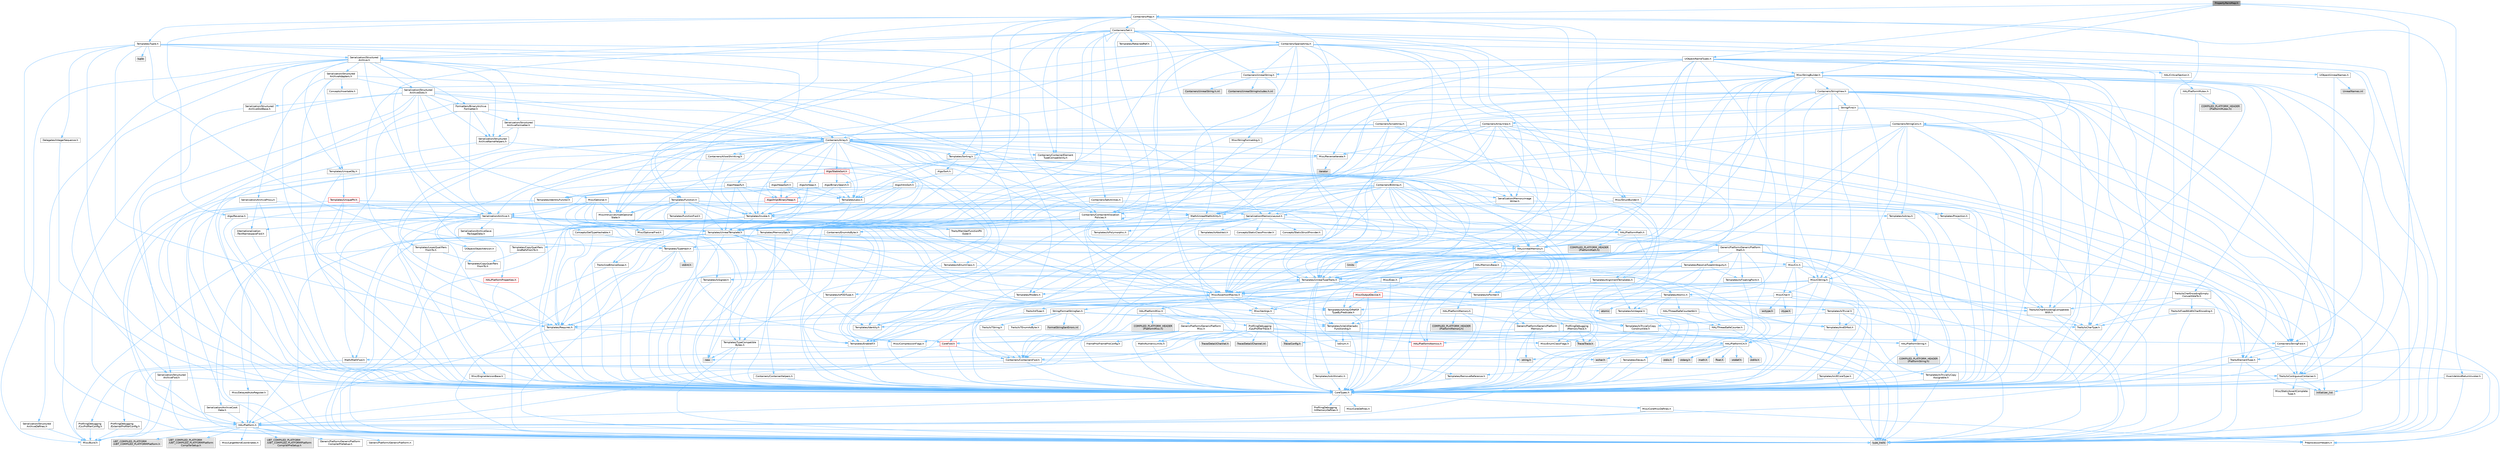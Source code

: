 digraph "PropertyPairsMap.h"
{
 // INTERACTIVE_SVG=YES
 // LATEX_PDF_SIZE
  bgcolor="transparent";
  edge [fontname=Helvetica,fontsize=10,labelfontname=Helvetica,labelfontsize=10];
  node [fontname=Helvetica,fontsize=10,shape=box,height=0.2,width=0.4];
  Node1 [id="Node000001",label="PropertyPairsMap.h",height=0.2,width=0.4,color="gray40", fillcolor="grey60", style="filled", fontcolor="black",tooltip=" "];
  Node1 -> Node2 [id="edge1_Node000001_Node000002",color="steelblue1",style="solid",tooltip=" "];
  Node2 [id="Node000002",label="Containers/Map.h",height=0.2,width=0.4,color="grey40", fillcolor="white", style="filled",URL="$df/d79/Map_8h.html",tooltip=" "];
  Node2 -> Node3 [id="edge2_Node000002_Node000003",color="steelblue1",style="solid",tooltip=" "];
  Node3 [id="Node000003",label="CoreTypes.h",height=0.2,width=0.4,color="grey40", fillcolor="white", style="filled",URL="$dc/dec/CoreTypes_8h.html",tooltip=" "];
  Node3 -> Node4 [id="edge3_Node000003_Node000004",color="steelblue1",style="solid",tooltip=" "];
  Node4 [id="Node000004",label="HAL/Platform.h",height=0.2,width=0.4,color="grey40", fillcolor="white", style="filled",URL="$d9/dd0/Platform_8h.html",tooltip=" "];
  Node4 -> Node5 [id="edge4_Node000004_Node000005",color="steelblue1",style="solid",tooltip=" "];
  Node5 [id="Node000005",label="Misc/Build.h",height=0.2,width=0.4,color="grey40", fillcolor="white", style="filled",URL="$d3/dbb/Build_8h.html",tooltip=" "];
  Node4 -> Node6 [id="edge5_Node000004_Node000006",color="steelblue1",style="solid",tooltip=" "];
  Node6 [id="Node000006",label="Misc/LargeWorldCoordinates.h",height=0.2,width=0.4,color="grey40", fillcolor="white", style="filled",URL="$d2/dcb/LargeWorldCoordinates_8h.html",tooltip=" "];
  Node4 -> Node7 [id="edge6_Node000004_Node000007",color="steelblue1",style="solid",tooltip=" "];
  Node7 [id="Node000007",label="type_traits",height=0.2,width=0.4,color="grey60", fillcolor="#E0E0E0", style="filled",tooltip=" "];
  Node4 -> Node8 [id="edge7_Node000004_Node000008",color="steelblue1",style="solid",tooltip=" "];
  Node8 [id="Node000008",label="PreprocessorHelpers.h",height=0.2,width=0.4,color="grey40", fillcolor="white", style="filled",URL="$db/ddb/PreprocessorHelpers_8h.html",tooltip=" "];
  Node4 -> Node9 [id="edge8_Node000004_Node000009",color="steelblue1",style="solid",tooltip=" "];
  Node9 [id="Node000009",label="UBT_COMPILED_PLATFORM\l/UBT_COMPILED_PLATFORMPlatform\lCompilerPreSetup.h",height=0.2,width=0.4,color="grey60", fillcolor="#E0E0E0", style="filled",tooltip=" "];
  Node4 -> Node10 [id="edge9_Node000004_Node000010",color="steelblue1",style="solid",tooltip=" "];
  Node10 [id="Node000010",label="GenericPlatform/GenericPlatform\lCompilerPreSetup.h",height=0.2,width=0.4,color="grey40", fillcolor="white", style="filled",URL="$d9/dc8/GenericPlatformCompilerPreSetup_8h.html",tooltip=" "];
  Node4 -> Node11 [id="edge10_Node000004_Node000011",color="steelblue1",style="solid",tooltip=" "];
  Node11 [id="Node000011",label="GenericPlatform/GenericPlatform.h",height=0.2,width=0.4,color="grey40", fillcolor="white", style="filled",URL="$d6/d84/GenericPlatform_8h.html",tooltip=" "];
  Node4 -> Node12 [id="edge11_Node000004_Node000012",color="steelblue1",style="solid",tooltip=" "];
  Node12 [id="Node000012",label="UBT_COMPILED_PLATFORM\l/UBT_COMPILED_PLATFORMPlatform.h",height=0.2,width=0.4,color="grey60", fillcolor="#E0E0E0", style="filled",tooltip=" "];
  Node4 -> Node13 [id="edge12_Node000004_Node000013",color="steelblue1",style="solid",tooltip=" "];
  Node13 [id="Node000013",label="UBT_COMPILED_PLATFORM\l/UBT_COMPILED_PLATFORMPlatform\lCompilerSetup.h",height=0.2,width=0.4,color="grey60", fillcolor="#E0E0E0", style="filled",tooltip=" "];
  Node3 -> Node14 [id="edge13_Node000003_Node000014",color="steelblue1",style="solid",tooltip=" "];
  Node14 [id="Node000014",label="ProfilingDebugging\l/UMemoryDefines.h",height=0.2,width=0.4,color="grey40", fillcolor="white", style="filled",URL="$d2/da2/UMemoryDefines_8h.html",tooltip=" "];
  Node3 -> Node15 [id="edge14_Node000003_Node000015",color="steelblue1",style="solid",tooltip=" "];
  Node15 [id="Node000015",label="Misc/CoreMiscDefines.h",height=0.2,width=0.4,color="grey40", fillcolor="white", style="filled",URL="$da/d38/CoreMiscDefines_8h.html",tooltip=" "];
  Node15 -> Node4 [id="edge15_Node000015_Node000004",color="steelblue1",style="solid",tooltip=" "];
  Node15 -> Node8 [id="edge16_Node000015_Node000008",color="steelblue1",style="solid",tooltip=" "];
  Node3 -> Node16 [id="edge17_Node000003_Node000016",color="steelblue1",style="solid",tooltip=" "];
  Node16 [id="Node000016",label="Misc/CoreDefines.h",height=0.2,width=0.4,color="grey40", fillcolor="white", style="filled",URL="$d3/dd2/CoreDefines_8h.html",tooltip=" "];
  Node2 -> Node17 [id="edge18_Node000002_Node000017",color="steelblue1",style="solid",tooltip=" "];
  Node17 [id="Node000017",label="Algo/Reverse.h",height=0.2,width=0.4,color="grey40", fillcolor="white", style="filled",URL="$d5/d93/Reverse_8h.html",tooltip=" "];
  Node17 -> Node3 [id="edge19_Node000017_Node000003",color="steelblue1",style="solid",tooltip=" "];
  Node17 -> Node18 [id="edge20_Node000017_Node000018",color="steelblue1",style="solid",tooltip=" "];
  Node18 [id="Node000018",label="Templates/UnrealTemplate.h",height=0.2,width=0.4,color="grey40", fillcolor="white", style="filled",URL="$d4/d24/UnrealTemplate_8h.html",tooltip=" "];
  Node18 -> Node3 [id="edge21_Node000018_Node000003",color="steelblue1",style="solid",tooltip=" "];
  Node18 -> Node19 [id="edge22_Node000018_Node000019",color="steelblue1",style="solid",tooltip=" "];
  Node19 [id="Node000019",label="Templates/IsPointer.h",height=0.2,width=0.4,color="grey40", fillcolor="white", style="filled",URL="$d7/d05/IsPointer_8h.html",tooltip=" "];
  Node19 -> Node3 [id="edge23_Node000019_Node000003",color="steelblue1",style="solid",tooltip=" "];
  Node18 -> Node20 [id="edge24_Node000018_Node000020",color="steelblue1",style="solid",tooltip=" "];
  Node20 [id="Node000020",label="HAL/UnrealMemory.h",height=0.2,width=0.4,color="grey40", fillcolor="white", style="filled",URL="$d9/d96/UnrealMemory_8h.html",tooltip=" "];
  Node20 -> Node3 [id="edge25_Node000020_Node000003",color="steelblue1",style="solid",tooltip=" "];
  Node20 -> Node21 [id="edge26_Node000020_Node000021",color="steelblue1",style="solid",tooltip=" "];
  Node21 [id="Node000021",label="GenericPlatform/GenericPlatform\lMemory.h",height=0.2,width=0.4,color="grey40", fillcolor="white", style="filled",URL="$dd/d22/GenericPlatformMemory_8h.html",tooltip=" "];
  Node21 -> Node22 [id="edge27_Node000021_Node000022",color="steelblue1",style="solid",tooltip=" "];
  Node22 [id="Node000022",label="CoreFwd.h",height=0.2,width=0.4,color="red", fillcolor="#FFF0F0", style="filled",URL="$d1/d1e/CoreFwd_8h.html",tooltip=" "];
  Node22 -> Node3 [id="edge28_Node000022_Node000003",color="steelblue1",style="solid",tooltip=" "];
  Node22 -> Node23 [id="edge29_Node000022_Node000023",color="steelblue1",style="solid",tooltip=" "];
  Node23 [id="Node000023",label="Containers/ContainersFwd.h",height=0.2,width=0.4,color="grey40", fillcolor="white", style="filled",URL="$d4/d0a/ContainersFwd_8h.html",tooltip=" "];
  Node23 -> Node4 [id="edge30_Node000023_Node000004",color="steelblue1",style="solid",tooltip=" "];
  Node23 -> Node3 [id="edge31_Node000023_Node000003",color="steelblue1",style="solid",tooltip=" "];
  Node23 -> Node24 [id="edge32_Node000023_Node000024",color="steelblue1",style="solid",tooltip=" "];
  Node24 [id="Node000024",label="Traits/IsContiguousContainer.h",height=0.2,width=0.4,color="grey40", fillcolor="white", style="filled",URL="$d5/d3c/IsContiguousContainer_8h.html",tooltip=" "];
  Node24 -> Node3 [id="edge33_Node000024_Node000003",color="steelblue1",style="solid",tooltip=" "];
  Node24 -> Node25 [id="edge34_Node000024_Node000025",color="steelblue1",style="solid",tooltip=" "];
  Node25 [id="Node000025",label="Misc/StaticAssertComplete\lType.h",height=0.2,width=0.4,color="grey40", fillcolor="white", style="filled",URL="$d5/d4e/StaticAssertCompleteType_8h.html",tooltip=" "];
  Node24 -> Node26 [id="edge35_Node000024_Node000026",color="steelblue1",style="solid",tooltip=" "];
  Node26 [id="Node000026",label="initializer_list",height=0.2,width=0.4,color="grey60", fillcolor="#E0E0E0", style="filled",tooltip=" "];
  Node22 -> Node27 [id="edge36_Node000022_Node000027",color="steelblue1",style="solid",tooltip=" "];
  Node27 [id="Node000027",label="Math/MathFwd.h",height=0.2,width=0.4,color="grey40", fillcolor="white", style="filled",URL="$d2/d10/MathFwd_8h.html",tooltip=" "];
  Node27 -> Node4 [id="edge37_Node000027_Node000004",color="steelblue1",style="solid",tooltip=" "];
  Node21 -> Node3 [id="edge38_Node000021_Node000003",color="steelblue1",style="solid",tooltip=" "];
  Node21 -> Node29 [id="edge39_Node000021_Node000029",color="steelblue1",style="solid",tooltip=" "];
  Node29 [id="Node000029",label="HAL/PlatformString.h",height=0.2,width=0.4,color="grey40", fillcolor="white", style="filled",URL="$db/db5/PlatformString_8h.html",tooltip=" "];
  Node29 -> Node3 [id="edge40_Node000029_Node000003",color="steelblue1",style="solid",tooltip=" "];
  Node29 -> Node30 [id="edge41_Node000029_Node000030",color="steelblue1",style="solid",tooltip=" "];
  Node30 [id="Node000030",label="COMPILED_PLATFORM_HEADER\l(PlatformString.h)",height=0.2,width=0.4,color="grey60", fillcolor="#E0E0E0", style="filled",tooltip=" "];
  Node21 -> Node31 [id="edge42_Node000021_Node000031",color="steelblue1",style="solid",tooltip=" "];
  Node31 [id="Node000031",label="string.h",height=0.2,width=0.4,color="grey60", fillcolor="#E0E0E0", style="filled",tooltip=" "];
  Node21 -> Node32 [id="edge43_Node000021_Node000032",color="steelblue1",style="solid",tooltip=" "];
  Node32 [id="Node000032",label="wchar.h",height=0.2,width=0.4,color="grey60", fillcolor="#E0E0E0", style="filled",tooltip=" "];
  Node20 -> Node33 [id="edge44_Node000020_Node000033",color="steelblue1",style="solid",tooltip=" "];
  Node33 [id="Node000033",label="HAL/MemoryBase.h",height=0.2,width=0.4,color="grey40", fillcolor="white", style="filled",URL="$d6/d9f/MemoryBase_8h.html",tooltip=" "];
  Node33 -> Node3 [id="edge45_Node000033_Node000003",color="steelblue1",style="solid",tooltip=" "];
  Node33 -> Node34 [id="edge46_Node000033_Node000034",color="steelblue1",style="solid",tooltip=" "];
  Node34 [id="Node000034",label="HAL/PlatformAtomics.h",height=0.2,width=0.4,color="red", fillcolor="#FFF0F0", style="filled",URL="$d3/d36/PlatformAtomics_8h.html",tooltip=" "];
  Node34 -> Node3 [id="edge47_Node000034_Node000003",color="steelblue1",style="solid",tooltip=" "];
  Node33 -> Node37 [id="edge48_Node000033_Node000037",color="steelblue1",style="solid",tooltip=" "];
  Node37 [id="Node000037",label="HAL/PlatformCrt.h",height=0.2,width=0.4,color="grey40", fillcolor="white", style="filled",URL="$d8/d75/PlatformCrt_8h.html",tooltip=" "];
  Node37 -> Node38 [id="edge49_Node000037_Node000038",color="steelblue1",style="solid",tooltip=" "];
  Node38 [id="Node000038",label="new",height=0.2,width=0.4,color="grey60", fillcolor="#E0E0E0", style="filled",tooltip=" "];
  Node37 -> Node32 [id="edge50_Node000037_Node000032",color="steelblue1",style="solid",tooltip=" "];
  Node37 -> Node39 [id="edge51_Node000037_Node000039",color="steelblue1",style="solid",tooltip=" "];
  Node39 [id="Node000039",label="stddef.h",height=0.2,width=0.4,color="grey60", fillcolor="#E0E0E0", style="filled",tooltip=" "];
  Node37 -> Node40 [id="edge52_Node000037_Node000040",color="steelblue1",style="solid",tooltip=" "];
  Node40 [id="Node000040",label="stdlib.h",height=0.2,width=0.4,color="grey60", fillcolor="#E0E0E0", style="filled",tooltip=" "];
  Node37 -> Node41 [id="edge53_Node000037_Node000041",color="steelblue1",style="solid",tooltip=" "];
  Node41 [id="Node000041",label="stdio.h",height=0.2,width=0.4,color="grey60", fillcolor="#E0E0E0", style="filled",tooltip=" "];
  Node37 -> Node42 [id="edge54_Node000037_Node000042",color="steelblue1",style="solid",tooltip=" "];
  Node42 [id="Node000042",label="stdarg.h",height=0.2,width=0.4,color="grey60", fillcolor="#E0E0E0", style="filled",tooltip=" "];
  Node37 -> Node43 [id="edge55_Node000037_Node000043",color="steelblue1",style="solid",tooltip=" "];
  Node43 [id="Node000043",label="math.h",height=0.2,width=0.4,color="grey60", fillcolor="#E0E0E0", style="filled",tooltip=" "];
  Node37 -> Node44 [id="edge56_Node000037_Node000044",color="steelblue1",style="solid",tooltip=" "];
  Node44 [id="Node000044",label="float.h",height=0.2,width=0.4,color="grey60", fillcolor="#E0E0E0", style="filled",tooltip=" "];
  Node37 -> Node31 [id="edge57_Node000037_Node000031",color="steelblue1",style="solid",tooltip=" "];
  Node33 -> Node45 [id="edge58_Node000033_Node000045",color="steelblue1",style="solid",tooltip=" "];
  Node45 [id="Node000045",label="Misc/Exec.h",height=0.2,width=0.4,color="grey40", fillcolor="white", style="filled",URL="$de/ddb/Exec_8h.html",tooltip=" "];
  Node45 -> Node3 [id="edge59_Node000045_Node000003",color="steelblue1",style="solid",tooltip=" "];
  Node45 -> Node46 [id="edge60_Node000045_Node000046",color="steelblue1",style="solid",tooltip=" "];
  Node46 [id="Node000046",label="Misc/AssertionMacros.h",height=0.2,width=0.4,color="grey40", fillcolor="white", style="filled",URL="$d0/dfa/AssertionMacros_8h.html",tooltip=" "];
  Node46 -> Node3 [id="edge61_Node000046_Node000003",color="steelblue1",style="solid",tooltip=" "];
  Node46 -> Node4 [id="edge62_Node000046_Node000004",color="steelblue1",style="solid",tooltip=" "];
  Node46 -> Node47 [id="edge63_Node000046_Node000047",color="steelblue1",style="solid",tooltip=" "];
  Node47 [id="Node000047",label="HAL/PlatformMisc.h",height=0.2,width=0.4,color="grey40", fillcolor="white", style="filled",URL="$d0/df5/PlatformMisc_8h.html",tooltip=" "];
  Node47 -> Node3 [id="edge64_Node000047_Node000003",color="steelblue1",style="solid",tooltip=" "];
  Node47 -> Node48 [id="edge65_Node000047_Node000048",color="steelblue1",style="solid",tooltip=" "];
  Node48 [id="Node000048",label="GenericPlatform/GenericPlatform\lMisc.h",height=0.2,width=0.4,color="grey40", fillcolor="white", style="filled",URL="$db/d9a/GenericPlatformMisc_8h.html",tooltip=" "];
  Node48 -> Node49 [id="edge66_Node000048_Node000049",color="steelblue1",style="solid",tooltip=" "];
  Node49 [id="Node000049",label="Containers/StringFwd.h",height=0.2,width=0.4,color="grey40", fillcolor="white", style="filled",URL="$df/d37/StringFwd_8h.html",tooltip=" "];
  Node49 -> Node3 [id="edge67_Node000049_Node000003",color="steelblue1",style="solid",tooltip=" "];
  Node49 -> Node50 [id="edge68_Node000049_Node000050",color="steelblue1",style="solid",tooltip=" "];
  Node50 [id="Node000050",label="Traits/ElementType.h",height=0.2,width=0.4,color="grey40", fillcolor="white", style="filled",URL="$d5/d4f/ElementType_8h.html",tooltip=" "];
  Node50 -> Node4 [id="edge69_Node000050_Node000004",color="steelblue1",style="solid",tooltip=" "];
  Node50 -> Node26 [id="edge70_Node000050_Node000026",color="steelblue1",style="solid",tooltip=" "];
  Node50 -> Node7 [id="edge71_Node000050_Node000007",color="steelblue1",style="solid",tooltip=" "];
  Node49 -> Node24 [id="edge72_Node000049_Node000024",color="steelblue1",style="solid",tooltip=" "];
  Node48 -> Node22 [id="edge73_Node000048_Node000022",color="steelblue1",style="solid",tooltip=" "];
  Node48 -> Node3 [id="edge74_Node000048_Node000003",color="steelblue1",style="solid",tooltip=" "];
  Node48 -> Node51 [id="edge75_Node000048_Node000051",color="steelblue1",style="solid",tooltip=" "];
  Node51 [id="Node000051",label="FramePro/FrameProConfig.h",height=0.2,width=0.4,color="grey40", fillcolor="white", style="filled",URL="$d7/d90/FrameProConfig_8h.html",tooltip=" "];
  Node48 -> Node37 [id="edge76_Node000048_Node000037",color="steelblue1",style="solid",tooltip=" "];
  Node48 -> Node52 [id="edge77_Node000048_Node000052",color="steelblue1",style="solid",tooltip=" "];
  Node52 [id="Node000052",label="Math/NumericLimits.h",height=0.2,width=0.4,color="grey40", fillcolor="white", style="filled",URL="$df/d1b/NumericLimits_8h.html",tooltip=" "];
  Node52 -> Node3 [id="edge78_Node000052_Node000003",color="steelblue1",style="solid",tooltip=" "];
  Node48 -> Node53 [id="edge79_Node000048_Node000053",color="steelblue1",style="solid",tooltip=" "];
  Node53 [id="Node000053",label="Misc/CompressionFlags.h",height=0.2,width=0.4,color="grey40", fillcolor="white", style="filled",URL="$d9/d76/CompressionFlags_8h.html",tooltip=" "];
  Node48 -> Node54 [id="edge80_Node000048_Node000054",color="steelblue1",style="solid",tooltip=" "];
  Node54 [id="Node000054",label="Misc/EnumClassFlags.h",height=0.2,width=0.4,color="grey40", fillcolor="white", style="filled",URL="$d8/de7/EnumClassFlags_8h.html",tooltip=" "];
  Node48 -> Node55 [id="edge81_Node000048_Node000055",color="steelblue1",style="solid",tooltip=" "];
  Node55 [id="Node000055",label="ProfilingDebugging\l/CsvProfilerConfig.h",height=0.2,width=0.4,color="grey40", fillcolor="white", style="filled",URL="$d3/d88/CsvProfilerConfig_8h.html",tooltip=" "];
  Node55 -> Node5 [id="edge82_Node000055_Node000005",color="steelblue1",style="solid",tooltip=" "];
  Node48 -> Node56 [id="edge83_Node000048_Node000056",color="steelblue1",style="solid",tooltip=" "];
  Node56 [id="Node000056",label="ProfilingDebugging\l/ExternalProfilerConfig.h",height=0.2,width=0.4,color="grey40", fillcolor="white", style="filled",URL="$d3/dbb/ExternalProfilerConfig_8h.html",tooltip=" "];
  Node56 -> Node5 [id="edge84_Node000056_Node000005",color="steelblue1",style="solid",tooltip=" "];
  Node47 -> Node57 [id="edge85_Node000047_Node000057",color="steelblue1",style="solid",tooltip=" "];
  Node57 [id="Node000057",label="COMPILED_PLATFORM_HEADER\l(PlatformMisc.h)",height=0.2,width=0.4,color="grey60", fillcolor="#E0E0E0", style="filled",tooltip=" "];
  Node47 -> Node58 [id="edge86_Node000047_Node000058",color="steelblue1",style="solid",tooltip=" "];
  Node58 [id="Node000058",label="ProfilingDebugging\l/CpuProfilerTrace.h",height=0.2,width=0.4,color="grey40", fillcolor="white", style="filled",URL="$da/dcb/CpuProfilerTrace_8h.html",tooltip=" "];
  Node58 -> Node3 [id="edge87_Node000058_Node000003",color="steelblue1",style="solid",tooltip=" "];
  Node58 -> Node23 [id="edge88_Node000058_Node000023",color="steelblue1",style="solid",tooltip=" "];
  Node58 -> Node34 [id="edge89_Node000058_Node000034",color="steelblue1",style="solid",tooltip=" "];
  Node58 -> Node8 [id="edge90_Node000058_Node000008",color="steelblue1",style="solid",tooltip=" "];
  Node58 -> Node5 [id="edge91_Node000058_Node000005",color="steelblue1",style="solid",tooltip=" "];
  Node58 -> Node59 [id="edge92_Node000058_Node000059",color="steelblue1",style="solid",tooltip=" "];
  Node59 [id="Node000059",label="Trace/Config.h",height=0.2,width=0.4,color="grey60", fillcolor="#E0E0E0", style="filled",tooltip=" "];
  Node58 -> Node60 [id="edge93_Node000058_Node000060",color="steelblue1",style="solid",tooltip=" "];
  Node60 [id="Node000060",label="Trace/Detail/Channel.h",height=0.2,width=0.4,color="grey60", fillcolor="#E0E0E0", style="filled",tooltip=" "];
  Node58 -> Node61 [id="edge94_Node000058_Node000061",color="steelblue1",style="solid",tooltip=" "];
  Node61 [id="Node000061",label="Trace/Detail/Channel.inl",height=0.2,width=0.4,color="grey60", fillcolor="#E0E0E0", style="filled",tooltip=" "];
  Node58 -> Node62 [id="edge95_Node000058_Node000062",color="steelblue1",style="solid",tooltip=" "];
  Node62 [id="Node000062",label="Trace/Trace.h",height=0.2,width=0.4,color="grey60", fillcolor="#E0E0E0", style="filled",tooltip=" "];
  Node46 -> Node8 [id="edge96_Node000046_Node000008",color="steelblue1",style="solid",tooltip=" "];
  Node46 -> Node63 [id="edge97_Node000046_Node000063",color="steelblue1",style="solid",tooltip=" "];
  Node63 [id="Node000063",label="Templates/EnableIf.h",height=0.2,width=0.4,color="grey40", fillcolor="white", style="filled",URL="$d7/d60/EnableIf_8h.html",tooltip=" "];
  Node63 -> Node3 [id="edge98_Node000063_Node000003",color="steelblue1",style="solid",tooltip=" "];
  Node46 -> Node64 [id="edge99_Node000046_Node000064",color="steelblue1",style="solid",tooltip=" "];
  Node64 [id="Node000064",label="Templates/IsArrayOrRefOf\lTypeByPredicate.h",height=0.2,width=0.4,color="grey40", fillcolor="white", style="filled",URL="$d6/da1/IsArrayOrRefOfTypeByPredicate_8h.html",tooltip=" "];
  Node64 -> Node3 [id="edge100_Node000064_Node000003",color="steelblue1",style="solid",tooltip=" "];
  Node46 -> Node65 [id="edge101_Node000046_Node000065",color="steelblue1",style="solid",tooltip=" "];
  Node65 [id="Node000065",label="Templates/IsValidVariadic\lFunctionArg.h",height=0.2,width=0.4,color="grey40", fillcolor="white", style="filled",URL="$d0/dc8/IsValidVariadicFunctionArg_8h.html",tooltip=" "];
  Node65 -> Node3 [id="edge102_Node000065_Node000003",color="steelblue1",style="solid",tooltip=" "];
  Node65 -> Node66 [id="edge103_Node000065_Node000066",color="steelblue1",style="solid",tooltip=" "];
  Node66 [id="Node000066",label="IsEnum.h",height=0.2,width=0.4,color="grey40", fillcolor="white", style="filled",URL="$d4/de5/IsEnum_8h.html",tooltip=" "];
  Node65 -> Node7 [id="edge104_Node000065_Node000007",color="steelblue1",style="solid",tooltip=" "];
  Node46 -> Node67 [id="edge105_Node000046_Node000067",color="steelblue1",style="solid",tooltip=" "];
  Node67 [id="Node000067",label="Traits/IsCharEncodingCompatible\lWith.h",height=0.2,width=0.4,color="grey40", fillcolor="white", style="filled",URL="$df/dd1/IsCharEncodingCompatibleWith_8h.html",tooltip=" "];
  Node67 -> Node7 [id="edge106_Node000067_Node000007",color="steelblue1",style="solid",tooltip=" "];
  Node67 -> Node68 [id="edge107_Node000067_Node000068",color="steelblue1",style="solid",tooltip=" "];
  Node68 [id="Node000068",label="Traits/IsCharType.h",height=0.2,width=0.4,color="grey40", fillcolor="white", style="filled",URL="$db/d51/IsCharType_8h.html",tooltip=" "];
  Node68 -> Node3 [id="edge108_Node000068_Node000003",color="steelblue1",style="solid",tooltip=" "];
  Node46 -> Node69 [id="edge109_Node000046_Node000069",color="steelblue1",style="solid",tooltip=" "];
  Node69 [id="Node000069",label="Misc/VarArgs.h",height=0.2,width=0.4,color="grey40", fillcolor="white", style="filled",URL="$d5/d6f/VarArgs_8h.html",tooltip=" "];
  Node69 -> Node3 [id="edge110_Node000069_Node000003",color="steelblue1",style="solid",tooltip=" "];
  Node46 -> Node70 [id="edge111_Node000046_Node000070",color="steelblue1",style="solid",tooltip=" "];
  Node70 [id="Node000070",label="String/FormatStringSan.h",height=0.2,width=0.4,color="grey40", fillcolor="white", style="filled",URL="$d3/d8b/FormatStringSan_8h.html",tooltip=" "];
  Node70 -> Node7 [id="edge112_Node000070_Node000007",color="steelblue1",style="solid",tooltip=" "];
  Node70 -> Node3 [id="edge113_Node000070_Node000003",color="steelblue1",style="solid",tooltip=" "];
  Node70 -> Node71 [id="edge114_Node000070_Node000071",color="steelblue1",style="solid",tooltip=" "];
  Node71 [id="Node000071",label="Templates/Requires.h",height=0.2,width=0.4,color="grey40", fillcolor="white", style="filled",URL="$dc/d96/Requires_8h.html",tooltip=" "];
  Node71 -> Node63 [id="edge115_Node000071_Node000063",color="steelblue1",style="solid",tooltip=" "];
  Node71 -> Node7 [id="edge116_Node000071_Node000007",color="steelblue1",style="solid",tooltip=" "];
  Node70 -> Node72 [id="edge117_Node000070_Node000072",color="steelblue1",style="solid",tooltip=" "];
  Node72 [id="Node000072",label="Templates/Identity.h",height=0.2,width=0.4,color="grey40", fillcolor="white", style="filled",URL="$d0/dd5/Identity_8h.html",tooltip=" "];
  Node70 -> Node65 [id="edge118_Node000070_Node000065",color="steelblue1",style="solid",tooltip=" "];
  Node70 -> Node68 [id="edge119_Node000070_Node000068",color="steelblue1",style="solid",tooltip=" "];
  Node70 -> Node73 [id="edge120_Node000070_Node000073",color="steelblue1",style="solid",tooltip=" "];
  Node73 [id="Node000073",label="Traits/IsTEnumAsByte.h",height=0.2,width=0.4,color="grey40", fillcolor="white", style="filled",URL="$d1/de6/IsTEnumAsByte_8h.html",tooltip=" "];
  Node70 -> Node74 [id="edge121_Node000070_Node000074",color="steelblue1",style="solid",tooltip=" "];
  Node74 [id="Node000074",label="Traits/IsTString.h",height=0.2,width=0.4,color="grey40", fillcolor="white", style="filled",URL="$d0/df8/IsTString_8h.html",tooltip=" "];
  Node74 -> Node23 [id="edge122_Node000074_Node000023",color="steelblue1",style="solid",tooltip=" "];
  Node70 -> Node23 [id="edge123_Node000070_Node000023",color="steelblue1",style="solid",tooltip=" "];
  Node70 -> Node75 [id="edge124_Node000070_Node000075",color="steelblue1",style="solid",tooltip=" "];
  Node75 [id="Node000075",label="FormatStringSanErrors.inl",height=0.2,width=0.4,color="grey60", fillcolor="#E0E0E0", style="filled",tooltip=" "];
  Node46 -> Node76 [id="edge125_Node000046_Node000076",color="steelblue1",style="solid",tooltip=" "];
  Node76 [id="Node000076",label="atomic",height=0.2,width=0.4,color="grey60", fillcolor="#E0E0E0", style="filled",tooltip=" "];
  Node33 -> Node77 [id="edge126_Node000033_Node000077",color="steelblue1",style="solid",tooltip=" "];
  Node77 [id="Node000077",label="Misc/OutputDevice.h",height=0.2,width=0.4,color="red", fillcolor="#FFF0F0", style="filled",URL="$d7/d32/OutputDevice_8h.html",tooltip=" "];
  Node77 -> Node22 [id="edge127_Node000077_Node000022",color="steelblue1",style="solid",tooltip=" "];
  Node77 -> Node3 [id="edge128_Node000077_Node000003",color="steelblue1",style="solid",tooltip=" "];
  Node77 -> Node69 [id="edge129_Node000077_Node000069",color="steelblue1",style="solid",tooltip=" "];
  Node77 -> Node64 [id="edge130_Node000077_Node000064",color="steelblue1",style="solid",tooltip=" "];
  Node77 -> Node65 [id="edge131_Node000077_Node000065",color="steelblue1",style="solid",tooltip=" "];
  Node77 -> Node67 [id="edge132_Node000077_Node000067",color="steelblue1",style="solid",tooltip=" "];
  Node33 -> Node79 [id="edge133_Node000033_Node000079",color="steelblue1",style="solid",tooltip=" "];
  Node79 [id="Node000079",label="Templates/Atomic.h",height=0.2,width=0.4,color="grey40", fillcolor="white", style="filled",URL="$d3/d91/Atomic_8h.html",tooltip=" "];
  Node79 -> Node80 [id="edge134_Node000079_Node000080",color="steelblue1",style="solid",tooltip=" "];
  Node80 [id="Node000080",label="HAL/ThreadSafeCounter.h",height=0.2,width=0.4,color="grey40", fillcolor="white", style="filled",URL="$dc/dc9/ThreadSafeCounter_8h.html",tooltip=" "];
  Node80 -> Node3 [id="edge135_Node000080_Node000003",color="steelblue1",style="solid",tooltip=" "];
  Node80 -> Node34 [id="edge136_Node000080_Node000034",color="steelblue1",style="solid",tooltip=" "];
  Node79 -> Node81 [id="edge137_Node000079_Node000081",color="steelblue1",style="solid",tooltip=" "];
  Node81 [id="Node000081",label="HAL/ThreadSafeCounter64.h",height=0.2,width=0.4,color="grey40", fillcolor="white", style="filled",URL="$d0/d12/ThreadSafeCounter64_8h.html",tooltip=" "];
  Node81 -> Node3 [id="edge138_Node000081_Node000003",color="steelblue1",style="solid",tooltip=" "];
  Node81 -> Node80 [id="edge139_Node000081_Node000080",color="steelblue1",style="solid",tooltip=" "];
  Node79 -> Node82 [id="edge140_Node000079_Node000082",color="steelblue1",style="solid",tooltip=" "];
  Node82 [id="Node000082",label="Templates/IsIntegral.h",height=0.2,width=0.4,color="grey40", fillcolor="white", style="filled",URL="$da/d64/IsIntegral_8h.html",tooltip=" "];
  Node82 -> Node3 [id="edge141_Node000082_Node000003",color="steelblue1",style="solid",tooltip=" "];
  Node79 -> Node83 [id="edge142_Node000079_Node000083",color="steelblue1",style="solid",tooltip=" "];
  Node83 [id="Node000083",label="Templates/IsTrivial.h",height=0.2,width=0.4,color="grey40", fillcolor="white", style="filled",URL="$da/d4c/IsTrivial_8h.html",tooltip=" "];
  Node83 -> Node84 [id="edge143_Node000083_Node000084",color="steelblue1",style="solid",tooltip=" "];
  Node84 [id="Node000084",label="Templates/AndOrNot.h",height=0.2,width=0.4,color="grey40", fillcolor="white", style="filled",URL="$db/d0a/AndOrNot_8h.html",tooltip=" "];
  Node84 -> Node3 [id="edge144_Node000084_Node000003",color="steelblue1",style="solid",tooltip=" "];
  Node83 -> Node85 [id="edge145_Node000083_Node000085",color="steelblue1",style="solid",tooltip=" "];
  Node85 [id="Node000085",label="Templates/IsTriviallyCopy\lConstructible.h",height=0.2,width=0.4,color="grey40", fillcolor="white", style="filled",URL="$d3/d78/IsTriviallyCopyConstructible_8h.html",tooltip=" "];
  Node85 -> Node3 [id="edge146_Node000085_Node000003",color="steelblue1",style="solid",tooltip=" "];
  Node85 -> Node7 [id="edge147_Node000085_Node000007",color="steelblue1",style="solid",tooltip=" "];
  Node83 -> Node86 [id="edge148_Node000083_Node000086",color="steelblue1",style="solid",tooltip=" "];
  Node86 [id="Node000086",label="Templates/IsTriviallyCopy\lAssignable.h",height=0.2,width=0.4,color="grey40", fillcolor="white", style="filled",URL="$d2/df2/IsTriviallyCopyAssignable_8h.html",tooltip=" "];
  Node86 -> Node3 [id="edge149_Node000086_Node000003",color="steelblue1",style="solid",tooltip=" "];
  Node86 -> Node7 [id="edge150_Node000086_Node000007",color="steelblue1",style="solid",tooltip=" "];
  Node83 -> Node7 [id="edge151_Node000083_Node000007",color="steelblue1",style="solid",tooltip=" "];
  Node79 -> Node87 [id="edge152_Node000079_Node000087",color="steelblue1",style="solid",tooltip=" "];
  Node87 [id="Node000087",label="Traits/IntType.h",height=0.2,width=0.4,color="grey40", fillcolor="white", style="filled",URL="$d7/deb/IntType_8h.html",tooltip=" "];
  Node87 -> Node4 [id="edge153_Node000087_Node000004",color="steelblue1",style="solid",tooltip=" "];
  Node79 -> Node76 [id="edge154_Node000079_Node000076",color="steelblue1",style="solid",tooltip=" "];
  Node20 -> Node88 [id="edge155_Node000020_Node000088",color="steelblue1",style="solid",tooltip=" "];
  Node88 [id="Node000088",label="HAL/PlatformMemory.h",height=0.2,width=0.4,color="grey40", fillcolor="white", style="filled",URL="$de/d68/PlatformMemory_8h.html",tooltip=" "];
  Node88 -> Node3 [id="edge156_Node000088_Node000003",color="steelblue1",style="solid",tooltip=" "];
  Node88 -> Node21 [id="edge157_Node000088_Node000021",color="steelblue1",style="solid",tooltip=" "];
  Node88 -> Node89 [id="edge158_Node000088_Node000089",color="steelblue1",style="solid",tooltip=" "];
  Node89 [id="Node000089",label="COMPILED_PLATFORM_HEADER\l(PlatformMemory.h)",height=0.2,width=0.4,color="grey60", fillcolor="#E0E0E0", style="filled",tooltip=" "];
  Node20 -> Node90 [id="edge159_Node000020_Node000090",color="steelblue1",style="solid",tooltip=" "];
  Node90 [id="Node000090",label="ProfilingDebugging\l/MemoryTrace.h",height=0.2,width=0.4,color="grey40", fillcolor="white", style="filled",URL="$da/dd7/MemoryTrace_8h.html",tooltip=" "];
  Node90 -> Node4 [id="edge160_Node000090_Node000004",color="steelblue1",style="solid",tooltip=" "];
  Node90 -> Node54 [id="edge161_Node000090_Node000054",color="steelblue1",style="solid",tooltip=" "];
  Node90 -> Node59 [id="edge162_Node000090_Node000059",color="steelblue1",style="solid",tooltip=" "];
  Node90 -> Node62 [id="edge163_Node000090_Node000062",color="steelblue1",style="solid",tooltip=" "];
  Node20 -> Node19 [id="edge164_Node000020_Node000019",color="steelblue1",style="solid",tooltip=" "];
  Node18 -> Node91 [id="edge165_Node000018_Node000091",color="steelblue1",style="solid",tooltip=" "];
  Node91 [id="Node000091",label="Templates/CopyQualifiers\lAndRefsFromTo.h",height=0.2,width=0.4,color="grey40", fillcolor="white", style="filled",URL="$d3/db3/CopyQualifiersAndRefsFromTo_8h.html",tooltip=" "];
  Node91 -> Node92 [id="edge166_Node000091_Node000092",color="steelblue1",style="solid",tooltip=" "];
  Node92 [id="Node000092",label="Templates/CopyQualifiers\lFromTo.h",height=0.2,width=0.4,color="grey40", fillcolor="white", style="filled",URL="$d5/db4/CopyQualifiersFromTo_8h.html",tooltip=" "];
  Node18 -> Node93 [id="edge167_Node000018_Node000093",color="steelblue1",style="solid",tooltip=" "];
  Node93 [id="Node000093",label="Templates/UnrealTypeTraits.h",height=0.2,width=0.4,color="grey40", fillcolor="white", style="filled",URL="$d2/d2d/UnrealTypeTraits_8h.html",tooltip=" "];
  Node93 -> Node3 [id="edge168_Node000093_Node000003",color="steelblue1",style="solid",tooltip=" "];
  Node93 -> Node19 [id="edge169_Node000093_Node000019",color="steelblue1",style="solid",tooltip=" "];
  Node93 -> Node46 [id="edge170_Node000093_Node000046",color="steelblue1",style="solid",tooltip=" "];
  Node93 -> Node84 [id="edge171_Node000093_Node000084",color="steelblue1",style="solid",tooltip=" "];
  Node93 -> Node63 [id="edge172_Node000093_Node000063",color="steelblue1",style="solid",tooltip=" "];
  Node93 -> Node94 [id="edge173_Node000093_Node000094",color="steelblue1",style="solid",tooltip=" "];
  Node94 [id="Node000094",label="Templates/IsArithmetic.h",height=0.2,width=0.4,color="grey40", fillcolor="white", style="filled",URL="$d2/d5d/IsArithmetic_8h.html",tooltip=" "];
  Node94 -> Node3 [id="edge174_Node000094_Node000003",color="steelblue1",style="solid",tooltip=" "];
  Node93 -> Node66 [id="edge175_Node000093_Node000066",color="steelblue1",style="solid",tooltip=" "];
  Node93 -> Node95 [id="edge176_Node000093_Node000095",color="steelblue1",style="solid",tooltip=" "];
  Node95 [id="Node000095",label="Templates/Models.h",height=0.2,width=0.4,color="grey40", fillcolor="white", style="filled",URL="$d3/d0c/Models_8h.html",tooltip=" "];
  Node95 -> Node72 [id="edge177_Node000095_Node000072",color="steelblue1",style="solid",tooltip=" "];
  Node93 -> Node96 [id="edge178_Node000093_Node000096",color="steelblue1",style="solid",tooltip=" "];
  Node96 [id="Node000096",label="Templates/IsPODType.h",height=0.2,width=0.4,color="grey40", fillcolor="white", style="filled",URL="$d7/db1/IsPODType_8h.html",tooltip=" "];
  Node96 -> Node3 [id="edge179_Node000096_Node000003",color="steelblue1",style="solid",tooltip=" "];
  Node93 -> Node97 [id="edge180_Node000093_Node000097",color="steelblue1",style="solid",tooltip=" "];
  Node97 [id="Node000097",label="Templates/IsUECoreType.h",height=0.2,width=0.4,color="grey40", fillcolor="white", style="filled",URL="$d1/db8/IsUECoreType_8h.html",tooltip=" "];
  Node97 -> Node3 [id="edge181_Node000097_Node000003",color="steelblue1",style="solid",tooltip=" "];
  Node97 -> Node7 [id="edge182_Node000097_Node000007",color="steelblue1",style="solid",tooltip=" "];
  Node93 -> Node85 [id="edge183_Node000093_Node000085",color="steelblue1",style="solid",tooltip=" "];
  Node18 -> Node98 [id="edge184_Node000018_Node000098",color="steelblue1",style="solid",tooltip=" "];
  Node98 [id="Node000098",label="Templates/RemoveReference.h",height=0.2,width=0.4,color="grey40", fillcolor="white", style="filled",URL="$da/dbe/RemoveReference_8h.html",tooltip=" "];
  Node98 -> Node3 [id="edge185_Node000098_Node000003",color="steelblue1",style="solid",tooltip=" "];
  Node18 -> Node71 [id="edge186_Node000018_Node000071",color="steelblue1",style="solid",tooltip=" "];
  Node18 -> Node99 [id="edge187_Node000018_Node000099",color="steelblue1",style="solid",tooltip=" "];
  Node99 [id="Node000099",label="Templates/TypeCompatible\lBytes.h",height=0.2,width=0.4,color="grey40", fillcolor="white", style="filled",URL="$df/d0a/TypeCompatibleBytes_8h.html",tooltip=" "];
  Node99 -> Node3 [id="edge188_Node000099_Node000003",color="steelblue1",style="solid",tooltip=" "];
  Node99 -> Node31 [id="edge189_Node000099_Node000031",color="steelblue1",style="solid",tooltip=" "];
  Node99 -> Node38 [id="edge190_Node000099_Node000038",color="steelblue1",style="solid",tooltip=" "];
  Node99 -> Node7 [id="edge191_Node000099_Node000007",color="steelblue1",style="solid",tooltip=" "];
  Node18 -> Node72 [id="edge192_Node000018_Node000072",color="steelblue1",style="solid",tooltip=" "];
  Node18 -> Node24 [id="edge193_Node000018_Node000024",color="steelblue1",style="solid",tooltip=" "];
  Node18 -> Node100 [id="edge194_Node000018_Node000100",color="steelblue1",style="solid",tooltip=" "];
  Node100 [id="Node000100",label="Traits/UseBitwiseSwap.h",height=0.2,width=0.4,color="grey40", fillcolor="white", style="filled",URL="$db/df3/UseBitwiseSwap_8h.html",tooltip=" "];
  Node100 -> Node3 [id="edge195_Node000100_Node000003",color="steelblue1",style="solid",tooltip=" "];
  Node100 -> Node7 [id="edge196_Node000100_Node000007",color="steelblue1",style="solid",tooltip=" "];
  Node18 -> Node7 [id="edge197_Node000018_Node000007",color="steelblue1",style="solid",tooltip=" "];
  Node2 -> Node101 [id="edge198_Node000002_Node000101",color="steelblue1",style="solid",tooltip=" "];
  Node101 [id="Node000101",label="Containers/ContainerElement\lTypeCompatibility.h",height=0.2,width=0.4,color="grey40", fillcolor="white", style="filled",URL="$df/ddf/ContainerElementTypeCompatibility_8h.html",tooltip=" "];
  Node101 -> Node3 [id="edge199_Node000101_Node000003",color="steelblue1",style="solid",tooltip=" "];
  Node101 -> Node93 [id="edge200_Node000101_Node000093",color="steelblue1",style="solid",tooltip=" "];
  Node2 -> Node102 [id="edge201_Node000002_Node000102",color="steelblue1",style="solid",tooltip=" "];
  Node102 [id="Node000102",label="Containers/Set.h",height=0.2,width=0.4,color="grey40", fillcolor="white", style="filled",URL="$d4/d45/Set_8h.html",tooltip=" "];
  Node102 -> Node103 [id="edge202_Node000102_Node000103",color="steelblue1",style="solid",tooltip=" "];
  Node103 [id="Node000103",label="Containers/ContainerAllocation\lPolicies.h",height=0.2,width=0.4,color="grey40", fillcolor="white", style="filled",URL="$d7/dff/ContainerAllocationPolicies_8h.html",tooltip=" "];
  Node103 -> Node3 [id="edge203_Node000103_Node000003",color="steelblue1",style="solid",tooltip=" "];
  Node103 -> Node104 [id="edge204_Node000103_Node000104",color="steelblue1",style="solid",tooltip=" "];
  Node104 [id="Node000104",label="Containers/ContainerHelpers.h",height=0.2,width=0.4,color="grey40", fillcolor="white", style="filled",URL="$d7/d33/ContainerHelpers_8h.html",tooltip=" "];
  Node104 -> Node3 [id="edge205_Node000104_Node000003",color="steelblue1",style="solid",tooltip=" "];
  Node103 -> Node103 [id="edge206_Node000103_Node000103",color="steelblue1",style="solid",tooltip=" "];
  Node103 -> Node105 [id="edge207_Node000103_Node000105",color="steelblue1",style="solid",tooltip=" "];
  Node105 [id="Node000105",label="HAL/PlatformMath.h",height=0.2,width=0.4,color="grey40", fillcolor="white", style="filled",URL="$dc/d53/PlatformMath_8h.html",tooltip=" "];
  Node105 -> Node3 [id="edge208_Node000105_Node000003",color="steelblue1",style="solid",tooltip=" "];
  Node105 -> Node106 [id="edge209_Node000105_Node000106",color="steelblue1",style="solid",tooltip=" "];
  Node106 [id="Node000106",label="GenericPlatform/GenericPlatform\lMath.h",height=0.2,width=0.4,color="grey40", fillcolor="white", style="filled",URL="$d5/d79/GenericPlatformMath_8h.html",tooltip=" "];
  Node106 -> Node3 [id="edge210_Node000106_Node000003",color="steelblue1",style="solid",tooltip=" "];
  Node106 -> Node23 [id="edge211_Node000106_Node000023",color="steelblue1",style="solid",tooltip=" "];
  Node106 -> Node37 [id="edge212_Node000106_Node000037",color="steelblue1",style="solid",tooltip=" "];
  Node106 -> Node84 [id="edge213_Node000106_Node000084",color="steelblue1",style="solid",tooltip=" "];
  Node106 -> Node107 [id="edge214_Node000106_Node000107",color="steelblue1",style="solid",tooltip=" "];
  Node107 [id="Node000107",label="Templates/Decay.h",height=0.2,width=0.4,color="grey40", fillcolor="white", style="filled",URL="$dd/d0f/Decay_8h.html",tooltip=" "];
  Node107 -> Node3 [id="edge215_Node000107_Node000003",color="steelblue1",style="solid",tooltip=" "];
  Node107 -> Node98 [id="edge216_Node000107_Node000098",color="steelblue1",style="solid",tooltip=" "];
  Node107 -> Node7 [id="edge217_Node000107_Node000007",color="steelblue1",style="solid",tooltip=" "];
  Node106 -> Node108 [id="edge218_Node000106_Node000108",color="steelblue1",style="solid",tooltip=" "];
  Node108 [id="Node000108",label="Templates/IsFloatingPoint.h",height=0.2,width=0.4,color="grey40", fillcolor="white", style="filled",URL="$d3/d11/IsFloatingPoint_8h.html",tooltip=" "];
  Node108 -> Node3 [id="edge219_Node000108_Node000003",color="steelblue1",style="solid",tooltip=" "];
  Node106 -> Node93 [id="edge220_Node000106_Node000093",color="steelblue1",style="solid",tooltip=" "];
  Node106 -> Node71 [id="edge221_Node000106_Node000071",color="steelblue1",style="solid",tooltip=" "];
  Node106 -> Node109 [id="edge222_Node000106_Node000109",color="steelblue1",style="solid",tooltip=" "];
  Node109 [id="Node000109",label="Templates/ResolveTypeAmbiguity.h",height=0.2,width=0.4,color="grey40", fillcolor="white", style="filled",URL="$df/d1f/ResolveTypeAmbiguity_8h.html",tooltip=" "];
  Node109 -> Node3 [id="edge223_Node000109_Node000003",color="steelblue1",style="solid",tooltip=" "];
  Node109 -> Node108 [id="edge224_Node000109_Node000108",color="steelblue1",style="solid",tooltip=" "];
  Node109 -> Node93 [id="edge225_Node000109_Node000093",color="steelblue1",style="solid",tooltip=" "];
  Node109 -> Node110 [id="edge226_Node000109_Node000110",color="steelblue1",style="solid",tooltip=" "];
  Node110 [id="Node000110",label="Templates/IsSigned.h",height=0.2,width=0.4,color="grey40", fillcolor="white", style="filled",URL="$d8/dd8/IsSigned_8h.html",tooltip=" "];
  Node110 -> Node3 [id="edge227_Node000110_Node000003",color="steelblue1",style="solid",tooltip=" "];
  Node109 -> Node82 [id="edge228_Node000109_Node000082",color="steelblue1",style="solid",tooltip=" "];
  Node109 -> Node71 [id="edge229_Node000109_Node000071",color="steelblue1",style="solid",tooltip=" "];
  Node106 -> Node99 [id="edge230_Node000106_Node000099",color="steelblue1",style="solid",tooltip=" "];
  Node106 -> Node111 [id="edge231_Node000106_Node000111",color="steelblue1",style="solid",tooltip=" "];
  Node111 [id="Node000111",label="limits",height=0.2,width=0.4,color="grey60", fillcolor="#E0E0E0", style="filled",tooltip=" "];
  Node106 -> Node7 [id="edge232_Node000106_Node000007",color="steelblue1",style="solid",tooltip=" "];
  Node105 -> Node112 [id="edge233_Node000105_Node000112",color="steelblue1",style="solid",tooltip=" "];
  Node112 [id="Node000112",label="COMPILED_PLATFORM_HEADER\l(PlatformMath.h)",height=0.2,width=0.4,color="grey60", fillcolor="#E0E0E0", style="filled",tooltip=" "];
  Node103 -> Node20 [id="edge234_Node000103_Node000020",color="steelblue1",style="solid",tooltip=" "];
  Node103 -> Node52 [id="edge235_Node000103_Node000052",color="steelblue1",style="solid",tooltip=" "];
  Node103 -> Node46 [id="edge236_Node000103_Node000046",color="steelblue1",style="solid",tooltip=" "];
  Node103 -> Node113 [id="edge237_Node000103_Node000113",color="steelblue1",style="solid",tooltip=" "];
  Node113 [id="Node000113",label="Templates/IsPolymorphic.h",height=0.2,width=0.4,color="grey40", fillcolor="white", style="filled",URL="$dc/d20/IsPolymorphic_8h.html",tooltip=" "];
  Node103 -> Node114 [id="edge238_Node000103_Node000114",color="steelblue1",style="solid",tooltip=" "];
  Node114 [id="Node000114",label="Templates/MemoryOps.h",height=0.2,width=0.4,color="grey40", fillcolor="white", style="filled",URL="$db/dea/MemoryOps_8h.html",tooltip=" "];
  Node114 -> Node3 [id="edge239_Node000114_Node000003",color="steelblue1",style="solid",tooltip=" "];
  Node114 -> Node20 [id="edge240_Node000114_Node000020",color="steelblue1",style="solid",tooltip=" "];
  Node114 -> Node86 [id="edge241_Node000114_Node000086",color="steelblue1",style="solid",tooltip=" "];
  Node114 -> Node85 [id="edge242_Node000114_Node000085",color="steelblue1",style="solid",tooltip=" "];
  Node114 -> Node71 [id="edge243_Node000114_Node000071",color="steelblue1",style="solid",tooltip=" "];
  Node114 -> Node93 [id="edge244_Node000114_Node000093",color="steelblue1",style="solid",tooltip=" "];
  Node114 -> Node100 [id="edge245_Node000114_Node000100",color="steelblue1",style="solid",tooltip=" "];
  Node114 -> Node38 [id="edge246_Node000114_Node000038",color="steelblue1",style="solid",tooltip=" "];
  Node114 -> Node7 [id="edge247_Node000114_Node000007",color="steelblue1",style="solid",tooltip=" "];
  Node103 -> Node99 [id="edge248_Node000103_Node000099",color="steelblue1",style="solid",tooltip=" "];
  Node103 -> Node7 [id="edge249_Node000103_Node000007",color="steelblue1",style="solid",tooltip=" "];
  Node102 -> Node101 [id="edge250_Node000102_Node000101",color="steelblue1",style="solid",tooltip=" "];
  Node102 -> Node115 [id="edge251_Node000102_Node000115",color="steelblue1",style="solid",tooltip=" "];
  Node115 [id="Node000115",label="Containers/SetUtilities.h",height=0.2,width=0.4,color="grey40", fillcolor="white", style="filled",URL="$dc/de5/SetUtilities_8h.html",tooltip=" "];
  Node115 -> Node3 [id="edge252_Node000115_Node000003",color="steelblue1",style="solid",tooltip=" "];
  Node115 -> Node116 [id="edge253_Node000115_Node000116",color="steelblue1",style="solid",tooltip=" "];
  Node116 [id="Node000116",label="Serialization/MemoryLayout.h",height=0.2,width=0.4,color="grey40", fillcolor="white", style="filled",URL="$d7/d66/MemoryLayout_8h.html",tooltip=" "];
  Node116 -> Node117 [id="edge254_Node000116_Node000117",color="steelblue1",style="solid",tooltip=" "];
  Node117 [id="Node000117",label="Concepts/StaticClassProvider.h",height=0.2,width=0.4,color="grey40", fillcolor="white", style="filled",URL="$dd/d83/StaticClassProvider_8h.html",tooltip=" "];
  Node116 -> Node118 [id="edge255_Node000116_Node000118",color="steelblue1",style="solid",tooltip=" "];
  Node118 [id="Node000118",label="Concepts/StaticStructProvider.h",height=0.2,width=0.4,color="grey40", fillcolor="white", style="filled",URL="$d5/d77/StaticStructProvider_8h.html",tooltip=" "];
  Node116 -> Node119 [id="edge256_Node000116_Node000119",color="steelblue1",style="solid",tooltip=" "];
  Node119 [id="Node000119",label="Containers/EnumAsByte.h",height=0.2,width=0.4,color="grey40", fillcolor="white", style="filled",URL="$d6/d9a/EnumAsByte_8h.html",tooltip=" "];
  Node119 -> Node3 [id="edge257_Node000119_Node000003",color="steelblue1",style="solid",tooltip=" "];
  Node119 -> Node96 [id="edge258_Node000119_Node000096",color="steelblue1",style="solid",tooltip=" "];
  Node119 -> Node120 [id="edge259_Node000119_Node000120",color="steelblue1",style="solid",tooltip=" "];
  Node120 [id="Node000120",label="Templates/TypeHash.h",height=0.2,width=0.4,color="grey40", fillcolor="white", style="filled",URL="$d1/d62/TypeHash_8h.html",tooltip=" "];
  Node120 -> Node3 [id="edge260_Node000120_Node000003",color="steelblue1",style="solid",tooltip=" "];
  Node120 -> Node71 [id="edge261_Node000120_Node000071",color="steelblue1",style="solid",tooltip=" "];
  Node120 -> Node121 [id="edge262_Node000120_Node000121",color="steelblue1",style="solid",tooltip=" "];
  Node121 [id="Node000121",label="Misc/Crc.h",height=0.2,width=0.4,color="grey40", fillcolor="white", style="filled",URL="$d4/dd2/Crc_8h.html",tooltip=" "];
  Node121 -> Node3 [id="edge263_Node000121_Node000003",color="steelblue1",style="solid",tooltip=" "];
  Node121 -> Node29 [id="edge264_Node000121_Node000029",color="steelblue1",style="solid",tooltip=" "];
  Node121 -> Node46 [id="edge265_Node000121_Node000046",color="steelblue1",style="solid",tooltip=" "];
  Node121 -> Node122 [id="edge266_Node000121_Node000122",color="steelblue1",style="solid",tooltip=" "];
  Node122 [id="Node000122",label="Misc/CString.h",height=0.2,width=0.4,color="grey40", fillcolor="white", style="filled",URL="$d2/d49/CString_8h.html",tooltip=" "];
  Node122 -> Node3 [id="edge267_Node000122_Node000003",color="steelblue1",style="solid",tooltip=" "];
  Node122 -> Node37 [id="edge268_Node000122_Node000037",color="steelblue1",style="solid",tooltip=" "];
  Node122 -> Node29 [id="edge269_Node000122_Node000029",color="steelblue1",style="solid",tooltip=" "];
  Node122 -> Node46 [id="edge270_Node000122_Node000046",color="steelblue1",style="solid",tooltip=" "];
  Node122 -> Node123 [id="edge271_Node000122_Node000123",color="steelblue1",style="solid",tooltip=" "];
  Node123 [id="Node000123",label="Misc/Char.h",height=0.2,width=0.4,color="grey40", fillcolor="white", style="filled",URL="$d0/d58/Char_8h.html",tooltip=" "];
  Node123 -> Node3 [id="edge272_Node000123_Node000003",color="steelblue1",style="solid",tooltip=" "];
  Node123 -> Node87 [id="edge273_Node000123_Node000087",color="steelblue1",style="solid",tooltip=" "];
  Node123 -> Node124 [id="edge274_Node000123_Node000124",color="steelblue1",style="solid",tooltip=" "];
  Node124 [id="Node000124",label="ctype.h",height=0.2,width=0.4,color="grey60", fillcolor="#E0E0E0", style="filled",tooltip=" "];
  Node123 -> Node125 [id="edge275_Node000123_Node000125",color="steelblue1",style="solid",tooltip=" "];
  Node125 [id="Node000125",label="wctype.h",height=0.2,width=0.4,color="grey60", fillcolor="#E0E0E0", style="filled",tooltip=" "];
  Node123 -> Node7 [id="edge276_Node000123_Node000007",color="steelblue1",style="solid",tooltip=" "];
  Node122 -> Node69 [id="edge277_Node000122_Node000069",color="steelblue1",style="solid",tooltip=" "];
  Node122 -> Node64 [id="edge278_Node000122_Node000064",color="steelblue1",style="solid",tooltip=" "];
  Node122 -> Node65 [id="edge279_Node000122_Node000065",color="steelblue1",style="solid",tooltip=" "];
  Node122 -> Node67 [id="edge280_Node000122_Node000067",color="steelblue1",style="solid",tooltip=" "];
  Node121 -> Node123 [id="edge281_Node000121_Node000123",color="steelblue1",style="solid",tooltip=" "];
  Node121 -> Node93 [id="edge282_Node000121_Node000093",color="steelblue1",style="solid",tooltip=" "];
  Node121 -> Node68 [id="edge283_Node000121_Node000068",color="steelblue1",style="solid",tooltip=" "];
  Node120 -> Node126 [id="edge284_Node000120_Node000126",color="steelblue1",style="solid",tooltip=" "];
  Node126 [id="Node000126",label="stdint.h",height=0.2,width=0.4,color="grey60", fillcolor="#E0E0E0", style="filled",tooltip=" "];
  Node120 -> Node7 [id="edge285_Node000120_Node000007",color="steelblue1",style="solid",tooltip=" "];
  Node116 -> Node49 [id="edge286_Node000116_Node000049",color="steelblue1",style="solid",tooltip=" "];
  Node116 -> Node20 [id="edge287_Node000116_Node000020",color="steelblue1",style="solid",tooltip=" "];
  Node116 -> Node127 [id="edge288_Node000116_Node000127",color="steelblue1",style="solid",tooltip=" "];
  Node127 [id="Node000127",label="Misc/DelayedAutoRegister.h",height=0.2,width=0.4,color="grey40", fillcolor="white", style="filled",URL="$d1/dda/DelayedAutoRegister_8h.html",tooltip=" "];
  Node127 -> Node4 [id="edge289_Node000127_Node000004",color="steelblue1",style="solid",tooltip=" "];
  Node116 -> Node63 [id="edge290_Node000116_Node000063",color="steelblue1",style="solid",tooltip=" "];
  Node116 -> Node128 [id="edge291_Node000116_Node000128",color="steelblue1",style="solid",tooltip=" "];
  Node128 [id="Node000128",label="Templates/IsAbstract.h",height=0.2,width=0.4,color="grey40", fillcolor="white", style="filled",URL="$d8/db7/IsAbstract_8h.html",tooltip=" "];
  Node116 -> Node113 [id="edge292_Node000116_Node000113",color="steelblue1",style="solid",tooltip=" "];
  Node116 -> Node95 [id="edge293_Node000116_Node000095",color="steelblue1",style="solid",tooltip=" "];
  Node116 -> Node18 [id="edge294_Node000116_Node000018",color="steelblue1",style="solid",tooltip=" "];
  Node115 -> Node114 [id="edge295_Node000115_Node000114",color="steelblue1",style="solid",tooltip=" "];
  Node115 -> Node93 [id="edge296_Node000115_Node000093",color="steelblue1",style="solid",tooltip=" "];
  Node102 -> Node129 [id="edge297_Node000102_Node000129",color="steelblue1",style="solid",tooltip=" "];
  Node129 [id="Node000129",label="Containers/SparseArray.h",height=0.2,width=0.4,color="grey40", fillcolor="white", style="filled",URL="$d5/dbf/SparseArray_8h.html",tooltip=" "];
  Node129 -> Node3 [id="edge298_Node000129_Node000003",color="steelblue1",style="solid",tooltip=" "];
  Node129 -> Node46 [id="edge299_Node000129_Node000046",color="steelblue1",style="solid",tooltip=" "];
  Node129 -> Node20 [id="edge300_Node000129_Node000020",color="steelblue1",style="solid",tooltip=" "];
  Node129 -> Node93 [id="edge301_Node000129_Node000093",color="steelblue1",style="solid",tooltip=" "];
  Node129 -> Node18 [id="edge302_Node000129_Node000018",color="steelblue1",style="solid",tooltip=" "];
  Node129 -> Node103 [id="edge303_Node000129_Node000103",color="steelblue1",style="solid",tooltip=" "];
  Node129 -> Node130 [id="edge304_Node000129_Node000130",color="steelblue1",style="solid",tooltip=" "];
  Node130 [id="Node000130",label="Templates/Less.h",height=0.2,width=0.4,color="grey40", fillcolor="white", style="filled",URL="$de/dc8/Less_8h.html",tooltip=" "];
  Node130 -> Node3 [id="edge305_Node000130_Node000003",color="steelblue1",style="solid",tooltip=" "];
  Node130 -> Node18 [id="edge306_Node000130_Node000018",color="steelblue1",style="solid",tooltip=" "];
  Node129 -> Node131 [id="edge307_Node000129_Node000131",color="steelblue1",style="solid",tooltip=" "];
  Node131 [id="Node000131",label="Containers/Array.h",height=0.2,width=0.4,color="grey40", fillcolor="white", style="filled",URL="$df/dd0/Array_8h.html",tooltip=" "];
  Node131 -> Node3 [id="edge308_Node000131_Node000003",color="steelblue1",style="solid",tooltip=" "];
  Node131 -> Node46 [id="edge309_Node000131_Node000046",color="steelblue1",style="solid",tooltip=" "];
  Node131 -> Node132 [id="edge310_Node000131_Node000132",color="steelblue1",style="solid",tooltip=" "];
  Node132 [id="Node000132",label="Misc/IntrusiveUnsetOptional\lState.h",height=0.2,width=0.4,color="grey40", fillcolor="white", style="filled",URL="$d2/d0a/IntrusiveUnsetOptionalState_8h.html",tooltip=" "];
  Node132 -> Node133 [id="edge311_Node000132_Node000133",color="steelblue1",style="solid",tooltip=" "];
  Node133 [id="Node000133",label="Misc/OptionalFwd.h",height=0.2,width=0.4,color="grey40", fillcolor="white", style="filled",URL="$dc/d50/OptionalFwd_8h.html",tooltip=" "];
  Node131 -> Node134 [id="edge312_Node000131_Node000134",color="steelblue1",style="solid",tooltip=" "];
  Node134 [id="Node000134",label="Misc/ReverseIterate.h",height=0.2,width=0.4,color="grey40", fillcolor="white", style="filled",URL="$db/de3/ReverseIterate_8h.html",tooltip=" "];
  Node134 -> Node4 [id="edge313_Node000134_Node000004",color="steelblue1",style="solid",tooltip=" "];
  Node134 -> Node135 [id="edge314_Node000134_Node000135",color="steelblue1",style="solid",tooltip=" "];
  Node135 [id="Node000135",label="iterator",height=0.2,width=0.4,color="grey60", fillcolor="#E0E0E0", style="filled",tooltip=" "];
  Node131 -> Node20 [id="edge315_Node000131_Node000020",color="steelblue1",style="solid",tooltip=" "];
  Node131 -> Node93 [id="edge316_Node000131_Node000093",color="steelblue1",style="solid",tooltip=" "];
  Node131 -> Node18 [id="edge317_Node000131_Node000018",color="steelblue1",style="solid",tooltip=" "];
  Node131 -> Node136 [id="edge318_Node000131_Node000136",color="steelblue1",style="solid",tooltip=" "];
  Node136 [id="Node000136",label="Containers/AllowShrinking.h",height=0.2,width=0.4,color="grey40", fillcolor="white", style="filled",URL="$d7/d1a/AllowShrinking_8h.html",tooltip=" "];
  Node136 -> Node3 [id="edge319_Node000136_Node000003",color="steelblue1",style="solid",tooltip=" "];
  Node131 -> Node103 [id="edge320_Node000131_Node000103",color="steelblue1",style="solid",tooltip=" "];
  Node131 -> Node101 [id="edge321_Node000131_Node000101",color="steelblue1",style="solid",tooltip=" "];
  Node131 -> Node137 [id="edge322_Node000131_Node000137",color="steelblue1",style="solid",tooltip=" "];
  Node137 [id="Node000137",label="Serialization/Archive.h",height=0.2,width=0.4,color="grey40", fillcolor="white", style="filled",URL="$d7/d3b/Archive_8h.html",tooltip=" "];
  Node137 -> Node22 [id="edge323_Node000137_Node000022",color="steelblue1",style="solid",tooltip=" "];
  Node137 -> Node3 [id="edge324_Node000137_Node000003",color="steelblue1",style="solid",tooltip=" "];
  Node137 -> Node138 [id="edge325_Node000137_Node000138",color="steelblue1",style="solid",tooltip=" "];
  Node138 [id="Node000138",label="HAL/PlatformProperties.h",height=0.2,width=0.4,color="red", fillcolor="#FFF0F0", style="filled",URL="$d9/db0/PlatformProperties_8h.html",tooltip=" "];
  Node138 -> Node3 [id="edge326_Node000138_Node000003",color="steelblue1",style="solid",tooltip=" "];
  Node137 -> Node141 [id="edge327_Node000137_Node000141",color="steelblue1",style="solid",tooltip=" "];
  Node141 [id="Node000141",label="Internationalization\l/TextNamespaceFwd.h",height=0.2,width=0.4,color="grey40", fillcolor="white", style="filled",URL="$d8/d97/TextNamespaceFwd_8h.html",tooltip=" "];
  Node141 -> Node3 [id="edge328_Node000141_Node000003",color="steelblue1",style="solid",tooltip=" "];
  Node137 -> Node27 [id="edge329_Node000137_Node000027",color="steelblue1",style="solid",tooltip=" "];
  Node137 -> Node46 [id="edge330_Node000137_Node000046",color="steelblue1",style="solid",tooltip=" "];
  Node137 -> Node5 [id="edge331_Node000137_Node000005",color="steelblue1",style="solid",tooltip=" "];
  Node137 -> Node53 [id="edge332_Node000137_Node000053",color="steelblue1",style="solid",tooltip=" "];
  Node137 -> Node142 [id="edge333_Node000137_Node000142",color="steelblue1",style="solid",tooltip=" "];
  Node142 [id="Node000142",label="Misc/EngineVersionBase.h",height=0.2,width=0.4,color="grey40", fillcolor="white", style="filled",URL="$d5/d2b/EngineVersionBase_8h.html",tooltip=" "];
  Node142 -> Node3 [id="edge334_Node000142_Node000003",color="steelblue1",style="solid",tooltip=" "];
  Node137 -> Node69 [id="edge335_Node000137_Node000069",color="steelblue1",style="solid",tooltip=" "];
  Node137 -> Node143 [id="edge336_Node000137_Node000143",color="steelblue1",style="solid",tooltip=" "];
  Node143 [id="Node000143",label="Serialization/ArchiveCook\lData.h",height=0.2,width=0.4,color="grey40", fillcolor="white", style="filled",URL="$dc/db6/ArchiveCookData_8h.html",tooltip=" "];
  Node143 -> Node4 [id="edge337_Node000143_Node000004",color="steelblue1",style="solid",tooltip=" "];
  Node137 -> Node144 [id="edge338_Node000137_Node000144",color="steelblue1",style="solid",tooltip=" "];
  Node144 [id="Node000144",label="Serialization/ArchiveSave\lPackageData.h",height=0.2,width=0.4,color="grey40", fillcolor="white", style="filled",URL="$d1/d37/ArchiveSavePackageData_8h.html",tooltip=" "];
  Node137 -> Node63 [id="edge339_Node000137_Node000063",color="steelblue1",style="solid",tooltip=" "];
  Node137 -> Node64 [id="edge340_Node000137_Node000064",color="steelblue1",style="solid",tooltip=" "];
  Node137 -> Node145 [id="edge341_Node000137_Node000145",color="steelblue1",style="solid",tooltip=" "];
  Node145 [id="Node000145",label="Templates/IsEnumClass.h",height=0.2,width=0.4,color="grey40", fillcolor="white", style="filled",URL="$d7/d15/IsEnumClass_8h.html",tooltip=" "];
  Node145 -> Node3 [id="edge342_Node000145_Node000003",color="steelblue1",style="solid",tooltip=" "];
  Node145 -> Node84 [id="edge343_Node000145_Node000084",color="steelblue1",style="solid",tooltip=" "];
  Node137 -> Node110 [id="edge344_Node000137_Node000110",color="steelblue1",style="solid",tooltip=" "];
  Node137 -> Node65 [id="edge345_Node000137_Node000065",color="steelblue1",style="solid",tooltip=" "];
  Node137 -> Node18 [id="edge346_Node000137_Node000018",color="steelblue1",style="solid",tooltip=" "];
  Node137 -> Node67 [id="edge347_Node000137_Node000067",color="steelblue1",style="solid",tooltip=" "];
  Node137 -> Node146 [id="edge348_Node000137_Node000146",color="steelblue1",style="solid",tooltip=" "];
  Node146 [id="Node000146",label="UObject/ObjectVersion.h",height=0.2,width=0.4,color="grey40", fillcolor="white", style="filled",URL="$da/d63/ObjectVersion_8h.html",tooltip=" "];
  Node146 -> Node3 [id="edge349_Node000146_Node000003",color="steelblue1",style="solid",tooltip=" "];
  Node131 -> Node147 [id="edge350_Node000131_Node000147",color="steelblue1",style="solid",tooltip=" "];
  Node147 [id="Node000147",label="Serialization/MemoryImage\lWriter.h",height=0.2,width=0.4,color="grey40", fillcolor="white", style="filled",URL="$d0/d08/MemoryImageWriter_8h.html",tooltip=" "];
  Node147 -> Node3 [id="edge351_Node000147_Node000003",color="steelblue1",style="solid",tooltip=" "];
  Node147 -> Node116 [id="edge352_Node000147_Node000116",color="steelblue1",style="solid",tooltip=" "];
  Node131 -> Node148 [id="edge353_Node000131_Node000148",color="steelblue1",style="solid",tooltip=" "];
  Node148 [id="Node000148",label="Algo/Heapify.h",height=0.2,width=0.4,color="grey40", fillcolor="white", style="filled",URL="$d0/d2a/Heapify_8h.html",tooltip=" "];
  Node148 -> Node149 [id="edge354_Node000148_Node000149",color="steelblue1",style="solid",tooltip=" "];
  Node149 [id="Node000149",label="Algo/Impl/BinaryHeap.h",height=0.2,width=0.4,color="red", fillcolor="#FFF0F0", style="filled",URL="$d7/da3/Algo_2Impl_2BinaryHeap_8h.html",tooltip=" "];
  Node149 -> Node150 [id="edge355_Node000149_Node000150",color="steelblue1",style="solid",tooltip=" "];
  Node150 [id="Node000150",label="Templates/Invoke.h",height=0.2,width=0.4,color="grey40", fillcolor="white", style="filled",URL="$d7/deb/Invoke_8h.html",tooltip=" "];
  Node150 -> Node3 [id="edge356_Node000150_Node000003",color="steelblue1",style="solid",tooltip=" "];
  Node150 -> Node151 [id="edge357_Node000150_Node000151",color="steelblue1",style="solid",tooltip=" "];
  Node151 [id="Node000151",label="Traits/MemberFunctionPtr\lOuter.h",height=0.2,width=0.4,color="grey40", fillcolor="white", style="filled",URL="$db/da7/MemberFunctionPtrOuter_8h.html",tooltip=" "];
  Node150 -> Node18 [id="edge358_Node000150_Node000018",color="steelblue1",style="solid",tooltip=" "];
  Node150 -> Node7 [id="edge359_Node000150_Node000007",color="steelblue1",style="solid",tooltip=" "];
  Node149 -> Node152 [id="edge360_Node000149_Node000152",color="steelblue1",style="solid",tooltip=" "];
  Node152 [id="Node000152",label="Templates/Projection.h",height=0.2,width=0.4,color="grey40", fillcolor="white", style="filled",URL="$d7/df0/Projection_8h.html",tooltip=" "];
  Node152 -> Node7 [id="edge361_Node000152_Node000007",color="steelblue1",style="solid",tooltip=" "];
  Node149 -> Node7 [id="edge362_Node000149_Node000007",color="steelblue1",style="solid",tooltip=" "];
  Node148 -> Node154 [id="edge363_Node000148_Node000154",color="steelblue1",style="solid",tooltip=" "];
  Node154 [id="Node000154",label="Templates/IdentityFunctor.h",height=0.2,width=0.4,color="grey40", fillcolor="white", style="filled",URL="$d7/d2e/IdentityFunctor_8h.html",tooltip=" "];
  Node154 -> Node4 [id="edge364_Node000154_Node000004",color="steelblue1",style="solid",tooltip=" "];
  Node148 -> Node150 [id="edge365_Node000148_Node000150",color="steelblue1",style="solid",tooltip=" "];
  Node148 -> Node130 [id="edge366_Node000148_Node000130",color="steelblue1",style="solid",tooltip=" "];
  Node148 -> Node18 [id="edge367_Node000148_Node000018",color="steelblue1",style="solid",tooltip=" "];
  Node131 -> Node155 [id="edge368_Node000131_Node000155",color="steelblue1",style="solid",tooltip=" "];
  Node155 [id="Node000155",label="Algo/HeapSort.h",height=0.2,width=0.4,color="grey40", fillcolor="white", style="filled",URL="$d3/d92/HeapSort_8h.html",tooltip=" "];
  Node155 -> Node149 [id="edge369_Node000155_Node000149",color="steelblue1",style="solid",tooltip=" "];
  Node155 -> Node154 [id="edge370_Node000155_Node000154",color="steelblue1",style="solid",tooltip=" "];
  Node155 -> Node130 [id="edge371_Node000155_Node000130",color="steelblue1",style="solid",tooltip=" "];
  Node155 -> Node18 [id="edge372_Node000155_Node000018",color="steelblue1",style="solid",tooltip=" "];
  Node131 -> Node156 [id="edge373_Node000131_Node000156",color="steelblue1",style="solid",tooltip=" "];
  Node156 [id="Node000156",label="Algo/IsHeap.h",height=0.2,width=0.4,color="grey40", fillcolor="white", style="filled",URL="$de/d32/IsHeap_8h.html",tooltip=" "];
  Node156 -> Node149 [id="edge374_Node000156_Node000149",color="steelblue1",style="solid",tooltip=" "];
  Node156 -> Node154 [id="edge375_Node000156_Node000154",color="steelblue1",style="solid",tooltip=" "];
  Node156 -> Node150 [id="edge376_Node000156_Node000150",color="steelblue1",style="solid",tooltip=" "];
  Node156 -> Node130 [id="edge377_Node000156_Node000130",color="steelblue1",style="solid",tooltip=" "];
  Node156 -> Node18 [id="edge378_Node000156_Node000018",color="steelblue1",style="solid",tooltip=" "];
  Node131 -> Node149 [id="edge379_Node000131_Node000149",color="steelblue1",style="solid",tooltip=" "];
  Node131 -> Node157 [id="edge380_Node000131_Node000157",color="steelblue1",style="solid",tooltip=" "];
  Node157 [id="Node000157",label="Algo/StableSort.h",height=0.2,width=0.4,color="red", fillcolor="#FFF0F0", style="filled",URL="$d7/d3c/StableSort_8h.html",tooltip=" "];
  Node157 -> Node158 [id="edge381_Node000157_Node000158",color="steelblue1",style="solid",tooltip=" "];
  Node158 [id="Node000158",label="Algo/BinarySearch.h",height=0.2,width=0.4,color="grey40", fillcolor="white", style="filled",URL="$db/db4/BinarySearch_8h.html",tooltip=" "];
  Node158 -> Node154 [id="edge382_Node000158_Node000154",color="steelblue1",style="solid",tooltip=" "];
  Node158 -> Node150 [id="edge383_Node000158_Node000150",color="steelblue1",style="solid",tooltip=" "];
  Node158 -> Node130 [id="edge384_Node000158_Node000130",color="steelblue1",style="solid",tooltip=" "];
  Node157 -> Node154 [id="edge385_Node000157_Node000154",color="steelblue1",style="solid",tooltip=" "];
  Node157 -> Node150 [id="edge386_Node000157_Node000150",color="steelblue1",style="solid",tooltip=" "];
  Node157 -> Node130 [id="edge387_Node000157_Node000130",color="steelblue1",style="solid",tooltip=" "];
  Node157 -> Node18 [id="edge388_Node000157_Node000018",color="steelblue1",style="solid",tooltip=" "];
  Node131 -> Node160 [id="edge389_Node000131_Node000160",color="steelblue1",style="solid",tooltip=" "];
  Node160 [id="Node000160",label="Concepts/GetTypeHashable.h",height=0.2,width=0.4,color="grey40", fillcolor="white", style="filled",URL="$d3/da2/GetTypeHashable_8h.html",tooltip=" "];
  Node160 -> Node3 [id="edge390_Node000160_Node000003",color="steelblue1",style="solid",tooltip=" "];
  Node160 -> Node120 [id="edge391_Node000160_Node000120",color="steelblue1",style="solid",tooltip=" "];
  Node131 -> Node154 [id="edge392_Node000131_Node000154",color="steelblue1",style="solid",tooltip=" "];
  Node131 -> Node150 [id="edge393_Node000131_Node000150",color="steelblue1",style="solid",tooltip=" "];
  Node131 -> Node130 [id="edge394_Node000131_Node000130",color="steelblue1",style="solid",tooltip=" "];
  Node131 -> Node161 [id="edge395_Node000131_Node000161",color="steelblue1",style="solid",tooltip=" "];
  Node161 [id="Node000161",label="Templates/LosesQualifiers\lFromTo.h",height=0.2,width=0.4,color="grey40", fillcolor="white", style="filled",URL="$d2/db3/LosesQualifiersFromTo_8h.html",tooltip=" "];
  Node161 -> Node92 [id="edge396_Node000161_Node000092",color="steelblue1",style="solid",tooltip=" "];
  Node161 -> Node7 [id="edge397_Node000161_Node000007",color="steelblue1",style="solid",tooltip=" "];
  Node131 -> Node71 [id="edge398_Node000131_Node000071",color="steelblue1",style="solid",tooltip=" "];
  Node131 -> Node162 [id="edge399_Node000131_Node000162",color="steelblue1",style="solid",tooltip=" "];
  Node162 [id="Node000162",label="Templates/Sorting.h",height=0.2,width=0.4,color="grey40", fillcolor="white", style="filled",URL="$d3/d9e/Sorting_8h.html",tooltip=" "];
  Node162 -> Node3 [id="edge400_Node000162_Node000003",color="steelblue1",style="solid",tooltip=" "];
  Node162 -> Node158 [id="edge401_Node000162_Node000158",color="steelblue1",style="solid",tooltip=" "];
  Node162 -> Node163 [id="edge402_Node000162_Node000163",color="steelblue1",style="solid",tooltip=" "];
  Node163 [id="Node000163",label="Algo/Sort.h",height=0.2,width=0.4,color="grey40", fillcolor="white", style="filled",URL="$d1/d87/Sort_8h.html",tooltip=" "];
  Node163 -> Node164 [id="edge403_Node000163_Node000164",color="steelblue1",style="solid",tooltip=" "];
  Node164 [id="Node000164",label="Algo/IntroSort.h",height=0.2,width=0.4,color="grey40", fillcolor="white", style="filled",URL="$d3/db3/IntroSort_8h.html",tooltip=" "];
  Node164 -> Node149 [id="edge404_Node000164_Node000149",color="steelblue1",style="solid",tooltip=" "];
  Node164 -> Node165 [id="edge405_Node000164_Node000165",color="steelblue1",style="solid",tooltip=" "];
  Node165 [id="Node000165",label="Math/UnrealMathUtility.h",height=0.2,width=0.4,color="grey40", fillcolor="white", style="filled",URL="$db/db8/UnrealMathUtility_8h.html",tooltip=" "];
  Node165 -> Node3 [id="edge406_Node000165_Node000003",color="steelblue1",style="solid",tooltip=" "];
  Node165 -> Node46 [id="edge407_Node000165_Node000046",color="steelblue1",style="solid",tooltip=" "];
  Node165 -> Node105 [id="edge408_Node000165_Node000105",color="steelblue1",style="solid",tooltip=" "];
  Node165 -> Node27 [id="edge409_Node000165_Node000027",color="steelblue1",style="solid",tooltip=" "];
  Node165 -> Node72 [id="edge410_Node000165_Node000072",color="steelblue1",style="solid",tooltip=" "];
  Node165 -> Node71 [id="edge411_Node000165_Node000071",color="steelblue1",style="solid",tooltip=" "];
  Node164 -> Node154 [id="edge412_Node000164_Node000154",color="steelblue1",style="solid",tooltip=" "];
  Node164 -> Node150 [id="edge413_Node000164_Node000150",color="steelblue1",style="solid",tooltip=" "];
  Node164 -> Node152 [id="edge414_Node000164_Node000152",color="steelblue1",style="solid",tooltip=" "];
  Node164 -> Node130 [id="edge415_Node000164_Node000130",color="steelblue1",style="solid",tooltip=" "];
  Node164 -> Node18 [id="edge416_Node000164_Node000018",color="steelblue1",style="solid",tooltip=" "];
  Node162 -> Node105 [id="edge417_Node000162_Node000105",color="steelblue1",style="solid",tooltip=" "];
  Node162 -> Node130 [id="edge418_Node000162_Node000130",color="steelblue1",style="solid",tooltip=" "];
  Node131 -> Node166 [id="edge419_Node000131_Node000166",color="steelblue1",style="solid",tooltip=" "];
  Node166 [id="Node000166",label="Templates/AlignmentTemplates.h",height=0.2,width=0.4,color="grey40", fillcolor="white", style="filled",URL="$dd/d32/AlignmentTemplates_8h.html",tooltip=" "];
  Node166 -> Node3 [id="edge420_Node000166_Node000003",color="steelblue1",style="solid",tooltip=" "];
  Node166 -> Node82 [id="edge421_Node000166_Node000082",color="steelblue1",style="solid",tooltip=" "];
  Node166 -> Node19 [id="edge422_Node000166_Node000019",color="steelblue1",style="solid",tooltip=" "];
  Node131 -> Node50 [id="edge423_Node000131_Node000050",color="steelblue1",style="solid",tooltip=" "];
  Node131 -> Node111 [id="edge424_Node000131_Node000111",color="steelblue1",style="solid",tooltip=" "];
  Node131 -> Node7 [id="edge425_Node000131_Node000007",color="steelblue1",style="solid",tooltip=" "];
  Node129 -> Node165 [id="edge426_Node000129_Node000165",color="steelblue1",style="solid",tooltip=" "];
  Node129 -> Node167 [id="edge427_Node000129_Node000167",color="steelblue1",style="solid",tooltip=" "];
  Node167 [id="Node000167",label="Containers/ScriptArray.h",height=0.2,width=0.4,color="grey40", fillcolor="white", style="filled",URL="$dc/daf/ScriptArray_8h.html",tooltip=" "];
  Node167 -> Node3 [id="edge428_Node000167_Node000003",color="steelblue1",style="solid",tooltip=" "];
  Node167 -> Node46 [id="edge429_Node000167_Node000046",color="steelblue1",style="solid",tooltip=" "];
  Node167 -> Node20 [id="edge430_Node000167_Node000020",color="steelblue1",style="solid",tooltip=" "];
  Node167 -> Node136 [id="edge431_Node000167_Node000136",color="steelblue1",style="solid",tooltip=" "];
  Node167 -> Node103 [id="edge432_Node000167_Node000103",color="steelblue1",style="solid",tooltip=" "];
  Node167 -> Node131 [id="edge433_Node000167_Node000131",color="steelblue1",style="solid",tooltip=" "];
  Node167 -> Node26 [id="edge434_Node000167_Node000026",color="steelblue1",style="solid",tooltip=" "];
  Node129 -> Node168 [id="edge435_Node000129_Node000168",color="steelblue1",style="solid",tooltip=" "];
  Node168 [id="Node000168",label="Containers/BitArray.h",height=0.2,width=0.4,color="grey40", fillcolor="white", style="filled",URL="$d1/de4/BitArray_8h.html",tooltip=" "];
  Node168 -> Node103 [id="edge436_Node000168_Node000103",color="steelblue1",style="solid",tooltip=" "];
  Node168 -> Node3 [id="edge437_Node000168_Node000003",color="steelblue1",style="solid",tooltip=" "];
  Node168 -> Node34 [id="edge438_Node000168_Node000034",color="steelblue1",style="solid",tooltip=" "];
  Node168 -> Node20 [id="edge439_Node000168_Node000020",color="steelblue1",style="solid",tooltip=" "];
  Node168 -> Node165 [id="edge440_Node000168_Node000165",color="steelblue1",style="solid",tooltip=" "];
  Node168 -> Node46 [id="edge441_Node000168_Node000046",color="steelblue1",style="solid",tooltip=" "];
  Node168 -> Node54 [id="edge442_Node000168_Node000054",color="steelblue1",style="solid",tooltip=" "];
  Node168 -> Node137 [id="edge443_Node000168_Node000137",color="steelblue1",style="solid",tooltip=" "];
  Node168 -> Node147 [id="edge444_Node000168_Node000147",color="steelblue1",style="solid",tooltip=" "];
  Node168 -> Node116 [id="edge445_Node000168_Node000116",color="steelblue1",style="solid",tooltip=" "];
  Node168 -> Node63 [id="edge446_Node000168_Node000063",color="steelblue1",style="solid",tooltip=" "];
  Node168 -> Node150 [id="edge447_Node000168_Node000150",color="steelblue1",style="solid",tooltip=" "];
  Node168 -> Node18 [id="edge448_Node000168_Node000018",color="steelblue1",style="solid",tooltip=" "];
  Node168 -> Node93 [id="edge449_Node000168_Node000093",color="steelblue1",style="solid",tooltip=" "];
  Node129 -> Node169 [id="edge450_Node000129_Node000169",color="steelblue1",style="solid",tooltip=" "];
  Node169 [id="Node000169",label="Serialization/Structured\lArchive.h",height=0.2,width=0.4,color="grey40", fillcolor="white", style="filled",URL="$d9/d1e/StructuredArchive_8h.html",tooltip=" "];
  Node169 -> Node131 [id="edge451_Node000169_Node000131",color="steelblue1",style="solid",tooltip=" "];
  Node169 -> Node103 [id="edge452_Node000169_Node000103",color="steelblue1",style="solid",tooltip=" "];
  Node169 -> Node3 [id="edge453_Node000169_Node000003",color="steelblue1",style="solid",tooltip=" "];
  Node169 -> Node170 [id="edge454_Node000169_Node000170",color="steelblue1",style="solid",tooltip=" "];
  Node170 [id="Node000170",label="Formatters/BinaryArchive\lFormatter.h",height=0.2,width=0.4,color="grey40", fillcolor="white", style="filled",URL="$d2/d01/BinaryArchiveFormatter_8h.html",tooltip=" "];
  Node170 -> Node131 [id="edge455_Node000170_Node000131",color="steelblue1",style="solid",tooltip=" "];
  Node170 -> Node4 [id="edge456_Node000170_Node000004",color="steelblue1",style="solid",tooltip=" "];
  Node170 -> Node137 [id="edge457_Node000170_Node000137",color="steelblue1",style="solid",tooltip=" "];
  Node170 -> Node171 [id="edge458_Node000170_Node000171",color="steelblue1",style="solid",tooltip=" "];
  Node171 [id="Node000171",label="Serialization/Structured\lArchiveFormatter.h",height=0.2,width=0.4,color="grey40", fillcolor="white", style="filled",URL="$db/dfe/StructuredArchiveFormatter_8h.html",tooltip=" "];
  Node171 -> Node131 [id="edge459_Node000171_Node000131",color="steelblue1",style="solid",tooltip=" "];
  Node171 -> Node22 [id="edge460_Node000171_Node000022",color="steelblue1",style="solid",tooltip=" "];
  Node171 -> Node3 [id="edge461_Node000171_Node000003",color="steelblue1",style="solid",tooltip=" "];
  Node171 -> Node172 [id="edge462_Node000171_Node000172",color="steelblue1",style="solid",tooltip=" "];
  Node172 [id="Node000172",label="Serialization/Structured\lArchiveNameHelpers.h",height=0.2,width=0.4,color="grey40", fillcolor="white", style="filled",URL="$d0/d7b/StructuredArchiveNameHelpers_8h.html",tooltip=" "];
  Node172 -> Node3 [id="edge463_Node000172_Node000003",color="steelblue1",style="solid",tooltip=" "];
  Node172 -> Node72 [id="edge464_Node000172_Node000072",color="steelblue1",style="solid",tooltip=" "];
  Node170 -> Node172 [id="edge465_Node000170_Node000172",color="steelblue1",style="solid",tooltip=" "];
  Node169 -> Node5 [id="edge466_Node000169_Node000005",color="steelblue1",style="solid",tooltip=" "];
  Node169 -> Node137 [id="edge467_Node000169_Node000137",color="steelblue1",style="solid",tooltip=" "];
  Node169 -> Node173 [id="edge468_Node000169_Node000173",color="steelblue1",style="solid",tooltip=" "];
  Node173 [id="Node000173",label="Serialization/Structured\lArchiveAdapters.h",height=0.2,width=0.4,color="grey40", fillcolor="white", style="filled",URL="$d3/de1/StructuredArchiveAdapters_8h.html",tooltip=" "];
  Node173 -> Node3 [id="edge469_Node000173_Node000003",color="steelblue1",style="solid",tooltip=" "];
  Node173 -> Node174 [id="edge470_Node000173_Node000174",color="steelblue1",style="solid",tooltip=" "];
  Node174 [id="Node000174",label="Concepts/Insertable.h",height=0.2,width=0.4,color="grey40", fillcolor="white", style="filled",URL="$d8/d3b/Insertable_8h.html",tooltip=" "];
  Node173 -> Node95 [id="edge471_Node000173_Node000095",color="steelblue1",style="solid",tooltip=" "];
  Node173 -> Node175 [id="edge472_Node000173_Node000175",color="steelblue1",style="solid",tooltip=" "];
  Node175 [id="Node000175",label="Serialization/ArchiveProxy.h",height=0.2,width=0.4,color="grey40", fillcolor="white", style="filled",URL="$dc/dda/ArchiveProxy_8h.html",tooltip=" "];
  Node175 -> Node3 [id="edge473_Node000175_Node000003",color="steelblue1",style="solid",tooltip=" "];
  Node175 -> Node141 [id="edge474_Node000175_Node000141",color="steelblue1",style="solid",tooltip=" "];
  Node175 -> Node137 [id="edge475_Node000175_Node000137",color="steelblue1",style="solid",tooltip=" "];
  Node173 -> Node176 [id="edge476_Node000173_Node000176",color="steelblue1",style="solid",tooltip=" "];
  Node176 [id="Node000176",label="Serialization/Structured\lArchiveSlots.h",height=0.2,width=0.4,color="grey40", fillcolor="white", style="filled",URL="$d2/d87/StructuredArchiveSlots_8h.html",tooltip=" "];
  Node176 -> Node131 [id="edge477_Node000176_Node000131",color="steelblue1",style="solid",tooltip=" "];
  Node176 -> Node3 [id="edge478_Node000176_Node000003",color="steelblue1",style="solid",tooltip=" "];
  Node176 -> Node170 [id="edge479_Node000176_Node000170",color="steelblue1",style="solid",tooltip=" "];
  Node176 -> Node5 [id="edge480_Node000176_Node000005",color="steelblue1",style="solid",tooltip=" "];
  Node176 -> Node177 [id="edge481_Node000176_Node000177",color="steelblue1",style="solid",tooltip=" "];
  Node177 [id="Node000177",label="Misc/Optional.h",height=0.2,width=0.4,color="grey40", fillcolor="white", style="filled",URL="$d2/dae/Optional_8h.html",tooltip=" "];
  Node177 -> Node3 [id="edge482_Node000177_Node000003",color="steelblue1",style="solid",tooltip=" "];
  Node177 -> Node46 [id="edge483_Node000177_Node000046",color="steelblue1",style="solid",tooltip=" "];
  Node177 -> Node132 [id="edge484_Node000177_Node000132",color="steelblue1",style="solid",tooltip=" "];
  Node177 -> Node133 [id="edge485_Node000177_Node000133",color="steelblue1",style="solid",tooltip=" "];
  Node177 -> Node114 [id="edge486_Node000177_Node000114",color="steelblue1",style="solid",tooltip=" "];
  Node177 -> Node18 [id="edge487_Node000177_Node000018",color="steelblue1",style="solid",tooltip=" "];
  Node177 -> Node137 [id="edge488_Node000177_Node000137",color="steelblue1",style="solid",tooltip=" "];
  Node176 -> Node137 [id="edge489_Node000176_Node000137",color="steelblue1",style="solid",tooltip=" "];
  Node176 -> Node178 [id="edge490_Node000176_Node000178",color="steelblue1",style="solid",tooltip=" "];
  Node178 [id="Node000178",label="Serialization/Structured\lArchiveFwd.h",height=0.2,width=0.4,color="grey40", fillcolor="white", style="filled",URL="$d2/df9/StructuredArchiveFwd_8h.html",tooltip=" "];
  Node178 -> Node3 [id="edge491_Node000178_Node000003",color="steelblue1",style="solid",tooltip=" "];
  Node178 -> Node5 [id="edge492_Node000178_Node000005",color="steelblue1",style="solid",tooltip=" "];
  Node178 -> Node7 [id="edge493_Node000178_Node000007",color="steelblue1",style="solid",tooltip=" "];
  Node176 -> Node172 [id="edge494_Node000176_Node000172",color="steelblue1",style="solid",tooltip=" "];
  Node176 -> Node179 [id="edge495_Node000176_Node000179",color="steelblue1",style="solid",tooltip=" "];
  Node179 [id="Node000179",label="Serialization/Structured\lArchiveSlotBase.h",height=0.2,width=0.4,color="grey40", fillcolor="white", style="filled",URL="$d9/d9a/StructuredArchiveSlotBase_8h.html",tooltip=" "];
  Node179 -> Node3 [id="edge496_Node000179_Node000003",color="steelblue1",style="solid",tooltip=" "];
  Node176 -> Node63 [id="edge497_Node000176_Node000063",color="steelblue1",style="solid",tooltip=" "];
  Node176 -> Node145 [id="edge498_Node000176_Node000145",color="steelblue1",style="solid",tooltip=" "];
  Node173 -> Node180 [id="edge499_Node000173_Node000180",color="steelblue1",style="solid",tooltip=" "];
  Node180 [id="Node000180",label="Templates/UniqueObj.h",height=0.2,width=0.4,color="grey40", fillcolor="white", style="filled",URL="$da/d95/UniqueObj_8h.html",tooltip=" "];
  Node180 -> Node3 [id="edge500_Node000180_Node000003",color="steelblue1",style="solid",tooltip=" "];
  Node180 -> Node181 [id="edge501_Node000180_Node000181",color="steelblue1",style="solid",tooltip=" "];
  Node181 [id="Node000181",label="Templates/UniquePtr.h",height=0.2,width=0.4,color="red", fillcolor="#FFF0F0", style="filled",URL="$de/d1a/UniquePtr_8h.html",tooltip=" "];
  Node181 -> Node3 [id="edge502_Node000181_Node000003",color="steelblue1",style="solid",tooltip=" "];
  Node181 -> Node18 [id="edge503_Node000181_Node000018",color="steelblue1",style="solid",tooltip=" "];
  Node181 -> Node182 [id="edge504_Node000181_Node000182",color="steelblue1",style="solid",tooltip=" "];
  Node182 [id="Node000182",label="Templates/IsArray.h",height=0.2,width=0.4,color="grey40", fillcolor="white", style="filled",URL="$d8/d8d/IsArray_8h.html",tooltip=" "];
  Node182 -> Node3 [id="edge505_Node000182_Node000003",color="steelblue1",style="solid",tooltip=" "];
  Node181 -> Node71 [id="edge506_Node000181_Node000071",color="steelblue1",style="solid",tooltip=" "];
  Node181 -> Node116 [id="edge507_Node000181_Node000116",color="steelblue1",style="solid",tooltip=" "];
  Node181 -> Node7 [id="edge508_Node000181_Node000007",color="steelblue1",style="solid",tooltip=" "];
  Node169 -> Node184 [id="edge509_Node000169_Node000184",color="steelblue1",style="solid",tooltip=" "];
  Node184 [id="Node000184",label="Serialization/Structured\lArchiveDefines.h",height=0.2,width=0.4,color="grey40", fillcolor="white", style="filled",URL="$d3/d61/StructuredArchiveDefines_8h.html",tooltip=" "];
  Node184 -> Node5 [id="edge510_Node000184_Node000005",color="steelblue1",style="solid",tooltip=" "];
  Node169 -> Node171 [id="edge511_Node000169_Node000171",color="steelblue1",style="solid",tooltip=" "];
  Node169 -> Node178 [id="edge512_Node000169_Node000178",color="steelblue1",style="solid",tooltip=" "];
  Node169 -> Node172 [id="edge513_Node000169_Node000172",color="steelblue1",style="solid",tooltip=" "];
  Node169 -> Node179 [id="edge514_Node000169_Node000179",color="steelblue1",style="solid",tooltip=" "];
  Node169 -> Node176 [id="edge515_Node000169_Node000176",color="steelblue1",style="solid",tooltip=" "];
  Node169 -> Node180 [id="edge516_Node000169_Node000180",color="steelblue1",style="solid",tooltip=" "];
  Node129 -> Node147 [id="edge517_Node000129_Node000147",color="steelblue1",style="solid",tooltip=" "];
  Node129 -> Node185 [id="edge518_Node000129_Node000185",color="steelblue1",style="solid",tooltip=" "];
  Node185 [id="Node000185",label="Containers/UnrealString.h",height=0.2,width=0.4,color="grey40", fillcolor="white", style="filled",URL="$d5/dba/UnrealString_8h.html",tooltip=" "];
  Node185 -> Node186 [id="edge519_Node000185_Node000186",color="steelblue1",style="solid",tooltip=" "];
  Node186 [id="Node000186",label="Containers/UnrealStringIncludes.h.inl",height=0.2,width=0.4,color="grey60", fillcolor="#E0E0E0", style="filled",tooltip=" "];
  Node185 -> Node187 [id="edge520_Node000185_Node000187",color="steelblue1",style="solid",tooltip=" "];
  Node187 [id="Node000187",label="Containers/UnrealString.h.inl",height=0.2,width=0.4,color="grey60", fillcolor="#E0E0E0", style="filled",tooltip=" "];
  Node185 -> Node188 [id="edge521_Node000185_Node000188",color="steelblue1",style="solid",tooltip=" "];
  Node188 [id="Node000188",label="Misc/StringFormatArg.h",height=0.2,width=0.4,color="grey40", fillcolor="white", style="filled",URL="$d2/d16/StringFormatArg_8h.html",tooltip=" "];
  Node188 -> Node23 [id="edge522_Node000188_Node000023",color="steelblue1",style="solid",tooltip=" "];
  Node129 -> Node132 [id="edge523_Node000129_Node000132",color="steelblue1",style="solid",tooltip=" "];
  Node102 -> Node23 [id="edge524_Node000102_Node000023",color="steelblue1",style="solid",tooltip=" "];
  Node102 -> Node165 [id="edge525_Node000102_Node000165",color="steelblue1",style="solid",tooltip=" "];
  Node102 -> Node46 [id="edge526_Node000102_Node000046",color="steelblue1",style="solid",tooltip=" "];
  Node102 -> Node189 [id="edge527_Node000102_Node000189",color="steelblue1",style="solid",tooltip=" "];
  Node189 [id="Node000189",label="Misc/StructBuilder.h",height=0.2,width=0.4,color="grey40", fillcolor="white", style="filled",URL="$d9/db3/StructBuilder_8h.html",tooltip=" "];
  Node189 -> Node3 [id="edge528_Node000189_Node000003",color="steelblue1",style="solid",tooltip=" "];
  Node189 -> Node165 [id="edge529_Node000189_Node000165",color="steelblue1",style="solid",tooltip=" "];
  Node189 -> Node166 [id="edge530_Node000189_Node000166",color="steelblue1",style="solid",tooltip=" "];
  Node102 -> Node147 [id="edge531_Node000102_Node000147",color="steelblue1",style="solid",tooltip=" "];
  Node102 -> Node169 [id="edge532_Node000102_Node000169",color="steelblue1",style="solid",tooltip=" "];
  Node102 -> Node190 [id="edge533_Node000102_Node000190",color="steelblue1",style="solid",tooltip=" "];
  Node190 [id="Node000190",label="Templates/Function.h",height=0.2,width=0.4,color="grey40", fillcolor="white", style="filled",URL="$df/df5/Function_8h.html",tooltip=" "];
  Node190 -> Node3 [id="edge534_Node000190_Node000003",color="steelblue1",style="solid",tooltip=" "];
  Node190 -> Node46 [id="edge535_Node000190_Node000046",color="steelblue1",style="solid",tooltip=" "];
  Node190 -> Node132 [id="edge536_Node000190_Node000132",color="steelblue1",style="solid",tooltip=" "];
  Node190 -> Node20 [id="edge537_Node000190_Node000020",color="steelblue1",style="solid",tooltip=" "];
  Node190 -> Node191 [id="edge538_Node000190_Node000191",color="steelblue1",style="solid",tooltip=" "];
  Node191 [id="Node000191",label="Templates/FunctionFwd.h",height=0.2,width=0.4,color="grey40", fillcolor="white", style="filled",URL="$d6/d54/FunctionFwd_8h.html",tooltip=" "];
  Node190 -> Node93 [id="edge539_Node000190_Node000093",color="steelblue1",style="solid",tooltip=" "];
  Node190 -> Node150 [id="edge540_Node000190_Node000150",color="steelblue1",style="solid",tooltip=" "];
  Node190 -> Node18 [id="edge541_Node000190_Node000018",color="steelblue1",style="solid",tooltip=" "];
  Node190 -> Node71 [id="edge542_Node000190_Node000071",color="steelblue1",style="solid",tooltip=" "];
  Node190 -> Node165 [id="edge543_Node000190_Node000165",color="steelblue1",style="solid",tooltip=" "];
  Node190 -> Node38 [id="edge544_Node000190_Node000038",color="steelblue1",style="solid",tooltip=" "];
  Node190 -> Node7 [id="edge545_Node000190_Node000007",color="steelblue1",style="solid",tooltip=" "];
  Node102 -> Node192 [id="edge546_Node000102_Node000192",color="steelblue1",style="solid",tooltip=" "];
  Node192 [id="Node000192",label="Templates/RetainedRef.h",height=0.2,width=0.4,color="grey40", fillcolor="white", style="filled",URL="$d1/dac/RetainedRef_8h.html",tooltip=" "];
  Node102 -> Node162 [id="edge547_Node000102_Node000162",color="steelblue1",style="solid",tooltip=" "];
  Node102 -> Node120 [id="edge548_Node000102_Node000120",color="steelblue1",style="solid",tooltip=" "];
  Node102 -> Node18 [id="edge549_Node000102_Node000018",color="steelblue1",style="solid",tooltip=" "];
  Node102 -> Node26 [id="edge550_Node000102_Node000026",color="steelblue1",style="solid",tooltip=" "];
  Node102 -> Node7 [id="edge551_Node000102_Node000007",color="steelblue1",style="solid",tooltip=" "];
  Node2 -> Node185 [id="edge552_Node000002_Node000185",color="steelblue1",style="solid",tooltip=" "];
  Node2 -> Node46 [id="edge553_Node000002_Node000046",color="steelblue1",style="solid",tooltip=" "];
  Node2 -> Node189 [id="edge554_Node000002_Node000189",color="steelblue1",style="solid",tooltip=" "];
  Node2 -> Node190 [id="edge555_Node000002_Node000190",color="steelblue1",style="solid",tooltip=" "];
  Node2 -> Node162 [id="edge556_Node000002_Node000162",color="steelblue1",style="solid",tooltip=" "];
  Node2 -> Node193 [id="edge557_Node000002_Node000193",color="steelblue1",style="solid",tooltip=" "];
  Node193 [id="Node000193",label="Templates/Tuple.h",height=0.2,width=0.4,color="grey40", fillcolor="white", style="filled",URL="$d2/d4f/Tuple_8h.html",tooltip=" "];
  Node193 -> Node3 [id="edge558_Node000193_Node000003",color="steelblue1",style="solid",tooltip=" "];
  Node193 -> Node18 [id="edge559_Node000193_Node000018",color="steelblue1",style="solid",tooltip=" "];
  Node193 -> Node194 [id="edge560_Node000193_Node000194",color="steelblue1",style="solid",tooltip=" "];
  Node194 [id="Node000194",label="Delegates/IntegerSequence.h",height=0.2,width=0.4,color="grey40", fillcolor="white", style="filled",URL="$d2/dcc/IntegerSequence_8h.html",tooltip=" "];
  Node194 -> Node3 [id="edge561_Node000194_Node000003",color="steelblue1",style="solid",tooltip=" "];
  Node193 -> Node150 [id="edge562_Node000193_Node000150",color="steelblue1",style="solid",tooltip=" "];
  Node193 -> Node169 [id="edge563_Node000193_Node000169",color="steelblue1",style="solid",tooltip=" "];
  Node193 -> Node116 [id="edge564_Node000193_Node000116",color="steelblue1",style="solid",tooltip=" "];
  Node193 -> Node71 [id="edge565_Node000193_Node000071",color="steelblue1",style="solid",tooltip=" "];
  Node193 -> Node120 [id="edge566_Node000193_Node000120",color="steelblue1",style="solid",tooltip=" "];
  Node193 -> Node195 [id="edge567_Node000193_Node000195",color="steelblue1",style="solid",tooltip=" "];
  Node195 [id="Node000195",label="tuple",height=0.2,width=0.4,color="grey60", fillcolor="#E0E0E0", style="filled",tooltip=" "];
  Node193 -> Node7 [id="edge568_Node000193_Node000007",color="steelblue1",style="solid",tooltip=" "];
  Node2 -> Node18 [id="edge569_Node000002_Node000018",color="steelblue1",style="solid",tooltip=" "];
  Node2 -> Node93 [id="edge570_Node000002_Node000093",color="steelblue1",style="solid",tooltip=" "];
  Node2 -> Node7 [id="edge571_Node000002_Node000007",color="steelblue1",style="solid",tooltip=" "];
  Node1 -> Node3 [id="edge572_Node000001_Node000003",color="steelblue1",style="solid",tooltip=" "];
  Node1 -> Node196 [id="edge573_Node000001_Node000196",color="steelblue1",style="solid",tooltip=" "];
  Node196 [id="Node000196",label="Misc/StringBuilder.h",height=0.2,width=0.4,color="grey40", fillcolor="white", style="filled",URL="$d4/d52/StringBuilder_8h.html",tooltip=" "];
  Node196 -> Node49 [id="edge574_Node000196_Node000049",color="steelblue1",style="solid",tooltip=" "];
  Node196 -> Node197 [id="edge575_Node000196_Node000197",color="steelblue1",style="solid",tooltip=" "];
  Node197 [id="Node000197",label="Containers/StringView.h",height=0.2,width=0.4,color="grey40", fillcolor="white", style="filled",URL="$dd/dea/StringView_8h.html",tooltip=" "];
  Node197 -> Node3 [id="edge576_Node000197_Node000003",color="steelblue1",style="solid",tooltip=" "];
  Node197 -> Node49 [id="edge577_Node000197_Node000049",color="steelblue1",style="solid",tooltip=" "];
  Node197 -> Node20 [id="edge578_Node000197_Node000020",color="steelblue1",style="solid",tooltip=" "];
  Node197 -> Node52 [id="edge579_Node000197_Node000052",color="steelblue1",style="solid",tooltip=" "];
  Node197 -> Node165 [id="edge580_Node000197_Node000165",color="steelblue1",style="solid",tooltip=" "];
  Node197 -> Node121 [id="edge581_Node000197_Node000121",color="steelblue1",style="solid",tooltip=" "];
  Node197 -> Node122 [id="edge582_Node000197_Node000122",color="steelblue1",style="solid",tooltip=" "];
  Node197 -> Node134 [id="edge583_Node000197_Node000134",color="steelblue1",style="solid",tooltip=" "];
  Node197 -> Node198 [id="edge584_Node000197_Node000198",color="steelblue1",style="solid",tooltip=" "];
  Node198 [id="Node000198",label="String/Find.h",height=0.2,width=0.4,color="grey40", fillcolor="white", style="filled",URL="$d7/dda/String_2Find_8h.html",tooltip=" "];
  Node198 -> Node199 [id="edge585_Node000198_Node000199",color="steelblue1",style="solid",tooltip=" "];
  Node199 [id="Node000199",label="Containers/ArrayView.h",height=0.2,width=0.4,color="grey40", fillcolor="white", style="filled",URL="$d7/df4/ArrayView_8h.html",tooltip=" "];
  Node199 -> Node3 [id="edge586_Node000199_Node000003",color="steelblue1",style="solid",tooltip=" "];
  Node199 -> Node23 [id="edge587_Node000199_Node000023",color="steelblue1",style="solid",tooltip=" "];
  Node199 -> Node46 [id="edge588_Node000199_Node000046",color="steelblue1",style="solid",tooltip=" "];
  Node199 -> Node134 [id="edge589_Node000199_Node000134",color="steelblue1",style="solid",tooltip=" "];
  Node199 -> Node132 [id="edge590_Node000199_Node000132",color="steelblue1",style="solid",tooltip=" "];
  Node199 -> Node150 [id="edge591_Node000199_Node000150",color="steelblue1",style="solid",tooltip=" "];
  Node199 -> Node93 [id="edge592_Node000199_Node000093",color="steelblue1",style="solid",tooltip=" "];
  Node199 -> Node50 [id="edge593_Node000199_Node000050",color="steelblue1",style="solid",tooltip=" "];
  Node199 -> Node131 [id="edge594_Node000199_Node000131",color="steelblue1",style="solid",tooltip=" "];
  Node199 -> Node165 [id="edge595_Node000199_Node000165",color="steelblue1",style="solid",tooltip=" "];
  Node199 -> Node7 [id="edge596_Node000199_Node000007",color="steelblue1",style="solid",tooltip=" "];
  Node198 -> Node23 [id="edge597_Node000198_Node000023",color="steelblue1",style="solid",tooltip=" "];
  Node198 -> Node49 [id="edge598_Node000198_Node000049",color="steelblue1",style="solid",tooltip=" "];
  Node198 -> Node3 [id="edge599_Node000198_Node000003",color="steelblue1",style="solid",tooltip=" "];
  Node198 -> Node122 [id="edge600_Node000198_Node000122",color="steelblue1",style="solid",tooltip=" "];
  Node197 -> Node71 [id="edge601_Node000197_Node000071",color="steelblue1",style="solid",tooltip=" "];
  Node197 -> Node18 [id="edge602_Node000197_Node000018",color="steelblue1",style="solid",tooltip=" "];
  Node197 -> Node50 [id="edge603_Node000197_Node000050",color="steelblue1",style="solid",tooltip=" "];
  Node197 -> Node67 [id="edge604_Node000197_Node000067",color="steelblue1",style="solid",tooltip=" "];
  Node197 -> Node68 [id="edge605_Node000197_Node000068",color="steelblue1",style="solid",tooltip=" "];
  Node197 -> Node24 [id="edge606_Node000197_Node000024",color="steelblue1",style="solid",tooltip=" "];
  Node197 -> Node7 [id="edge607_Node000197_Node000007",color="steelblue1",style="solid",tooltip=" "];
  Node196 -> Node3 [id="edge608_Node000196_Node000003",color="steelblue1",style="solid",tooltip=" "];
  Node196 -> Node29 [id="edge609_Node000196_Node000029",color="steelblue1",style="solid",tooltip=" "];
  Node196 -> Node20 [id="edge610_Node000196_Node000020",color="steelblue1",style="solid",tooltip=" "];
  Node196 -> Node46 [id="edge611_Node000196_Node000046",color="steelblue1",style="solid",tooltip=" "];
  Node196 -> Node122 [id="edge612_Node000196_Node000122",color="steelblue1",style="solid",tooltip=" "];
  Node196 -> Node63 [id="edge613_Node000196_Node000063",color="steelblue1",style="solid",tooltip=" "];
  Node196 -> Node64 [id="edge614_Node000196_Node000064",color="steelblue1",style="solid",tooltip=" "];
  Node196 -> Node65 [id="edge615_Node000196_Node000065",color="steelblue1",style="solid",tooltip=" "];
  Node196 -> Node71 [id="edge616_Node000196_Node000071",color="steelblue1",style="solid",tooltip=" "];
  Node196 -> Node18 [id="edge617_Node000196_Node000018",color="steelblue1",style="solid",tooltip=" "];
  Node196 -> Node93 [id="edge618_Node000196_Node000093",color="steelblue1",style="solid",tooltip=" "];
  Node196 -> Node67 [id="edge619_Node000196_Node000067",color="steelblue1",style="solid",tooltip=" "];
  Node196 -> Node200 [id="edge620_Node000196_Node000200",color="steelblue1",style="solid",tooltip=" "];
  Node200 [id="Node000200",label="Traits/IsCharEncodingSimply\lConvertibleTo.h",height=0.2,width=0.4,color="grey40", fillcolor="white", style="filled",URL="$d4/dee/IsCharEncodingSimplyConvertibleTo_8h.html",tooltip=" "];
  Node200 -> Node7 [id="edge621_Node000200_Node000007",color="steelblue1",style="solid",tooltip=" "];
  Node200 -> Node67 [id="edge622_Node000200_Node000067",color="steelblue1",style="solid",tooltip=" "];
  Node200 -> Node201 [id="edge623_Node000200_Node000201",color="steelblue1",style="solid",tooltip=" "];
  Node201 [id="Node000201",label="Traits/IsFixedWidthCharEncoding.h",height=0.2,width=0.4,color="grey40", fillcolor="white", style="filled",URL="$dc/d9e/IsFixedWidthCharEncoding_8h.html",tooltip=" "];
  Node201 -> Node7 [id="edge624_Node000201_Node000007",color="steelblue1",style="solid",tooltip=" "];
  Node201 -> Node68 [id="edge625_Node000201_Node000068",color="steelblue1",style="solid",tooltip=" "];
  Node200 -> Node68 [id="edge626_Node000200_Node000068",color="steelblue1",style="solid",tooltip=" "];
  Node196 -> Node68 [id="edge627_Node000196_Node000068",color="steelblue1",style="solid",tooltip=" "];
  Node196 -> Node24 [id="edge628_Node000196_Node000024",color="steelblue1",style="solid",tooltip=" "];
  Node196 -> Node7 [id="edge629_Node000196_Node000007",color="steelblue1",style="solid",tooltip=" "];
  Node1 -> Node202 [id="edge630_Node000001_Node000202",color="steelblue1",style="solid",tooltip=" "];
  Node202 [id="Node000202",label="OverrideVoidReturnInvoker.h",height=0.2,width=0.4,color="grey40", fillcolor="white", style="filled",URL="$d0/da5/OverrideVoidReturnInvoker_8h.html",tooltip=" "];
  Node202 -> Node3 [id="edge631_Node000202_Node000003",color="steelblue1",style="solid",tooltip=" "];
  Node202 -> Node7 [id="edge632_Node000202_Node000007",color="steelblue1",style="solid",tooltip=" "];
  Node1 -> Node203 [id="edge633_Node000001_Node000203",color="steelblue1",style="solid",tooltip=" "];
  Node203 [id="Node000203",label="UObject/NameTypes.h",height=0.2,width=0.4,color="grey40", fillcolor="white", style="filled",URL="$d6/d35/NameTypes_8h.html",tooltip=" "];
  Node203 -> Node3 [id="edge634_Node000203_Node000003",color="steelblue1",style="solid",tooltip=" "];
  Node203 -> Node46 [id="edge635_Node000203_Node000046",color="steelblue1",style="solid",tooltip=" "];
  Node203 -> Node20 [id="edge636_Node000203_Node000020",color="steelblue1",style="solid",tooltip=" "];
  Node203 -> Node93 [id="edge637_Node000203_Node000093",color="steelblue1",style="solid",tooltip=" "];
  Node203 -> Node18 [id="edge638_Node000203_Node000018",color="steelblue1",style="solid",tooltip=" "];
  Node203 -> Node185 [id="edge639_Node000203_Node000185",color="steelblue1",style="solid",tooltip=" "];
  Node203 -> Node204 [id="edge640_Node000203_Node000204",color="steelblue1",style="solid",tooltip=" "];
  Node204 [id="Node000204",label="HAL/CriticalSection.h",height=0.2,width=0.4,color="grey40", fillcolor="white", style="filled",URL="$d6/d90/CriticalSection_8h.html",tooltip=" "];
  Node204 -> Node205 [id="edge641_Node000204_Node000205",color="steelblue1",style="solid",tooltip=" "];
  Node205 [id="Node000205",label="HAL/PlatformMutex.h",height=0.2,width=0.4,color="grey40", fillcolor="white", style="filled",URL="$d9/d0b/PlatformMutex_8h.html",tooltip=" "];
  Node205 -> Node3 [id="edge642_Node000205_Node000003",color="steelblue1",style="solid",tooltip=" "];
  Node205 -> Node206 [id="edge643_Node000205_Node000206",color="steelblue1",style="solid",tooltip=" "];
  Node206 [id="Node000206",label="COMPILED_PLATFORM_HEADER\l(PlatformMutex.h)",height=0.2,width=0.4,color="grey60", fillcolor="#E0E0E0", style="filled",tooltip=" "];
  Node203 -> Node207 [id="edge644_Node000203_Node000207",color="steelblue1",style="solid",tooltip=" "];
  Node207 [id="Node000207",label="Containers/StringConv.h",height=0.2,width=0.4,color="grey40", fillcolor="white", style="filled",URL="$d3/ddf/StringConv_8h.html",tooltip=" "];
  Node207 -> Node3 [id="edge645_Node000207_Node000003",color="steelblue1",style="solid",tooltip=" "];
  Node207 -> Node46 [id="edge646_Node000207_Node000046",color="steelblue1",style="solid",tooltip=" "];
  Node207 -> Node103 [id="edge647_Node000207_Node000103",color="steelblue1",style="solid",tooltip=" "];
  Node207 -> Node131 [id="edge648_Node000207_Node000131",color="steelblue1",style="solid",tooltip=" "];
  Node207 -> Node122 [id="edge649_Node000207_Node000122",color="steelblue1",style="solid",tooltip=" "];
  Node207 -> Node182 [id="edge650_Node000207_Node000182",color="steelblue1",style="solid",tooltip=" "];
  Node207 -> Node18 [id="edge651_Node000207_Node000018",color="steelblue1",style="solid",tooltip=" "];
  Node207 -> Node93 [id="edge652_Node000207_Node000093",color="steelblue1",style="solid",tooltip=" "];
  Node207 -> Node50 [id="edge653_Node000207_Node000050",color="steelblue1",style="solid",tooltip=" "];
  Node207 -> Node67 [id="edge654_Node000207_Node000067",color="steelblue1",style="solid",tooltip=" "];
  Node207 -> Node24 [id="edge655_Node000207_Node000024",color="steelblue1",style="solid",tooltip=" "];
  Node207 -> Node7 [id="edge656_Node000207_Node000007",color="steelblue1",style="solid",tooltip=" "];
  Node203 -> Node49 [id="edge657_Node000203_Node000049",color="steelblue1",style="solid",tooltip=" "];
  Node203 -> Node208 [id="edge658_Node000203_Node000208",color="steelblue1",style="solid",tooltip=" "];
  Node208 [id="Node000208",label="UObject/UnrealNames.h",height=0.2,width=0.4,color="grey40", fillcolor="white", style="filled",URL="$d8/db1/UnrealNames_8h.html",tooltip=" "];
  Node208 -> Node3 [id="edge659_Node000208_Node000003",color="steelblue1",style="solid",tooltip=" "];
  Node208 -> Node209 [id="edge660_Node000208_Node000209",color="steelblue1",style="solid",tooltip=" "];
  Node209 [id="Node000209",label="UnrealNames.inl",height=0.2,width=0.4,color="grey60", fillcolor="#E0E0E0", style="filled",tooltip=" "];
  Node203 -> Node79 [id="edge661_Node000203_Node000079",color="steelblue1",style="solid",tooltip=" "];
  Node203 -> Node116 [id="edge662_Node000203_Node000116",color="steelblue1",style="solid",tooltip=" "];
  Node203 -> Node132 [id="edge663_Node000203_Node000132",color="steelblue1",style="solid",tooltip=" "];
  Node203 -> Node196 [id="edge664_Node000203_Node000196",color="steelblue1",style="solid",tooltip=" "];
  Node203 -> Node62 [id="edge665_Node000203_Node000062",color="steelblue1",style="solid",tooltip=" "];
}
